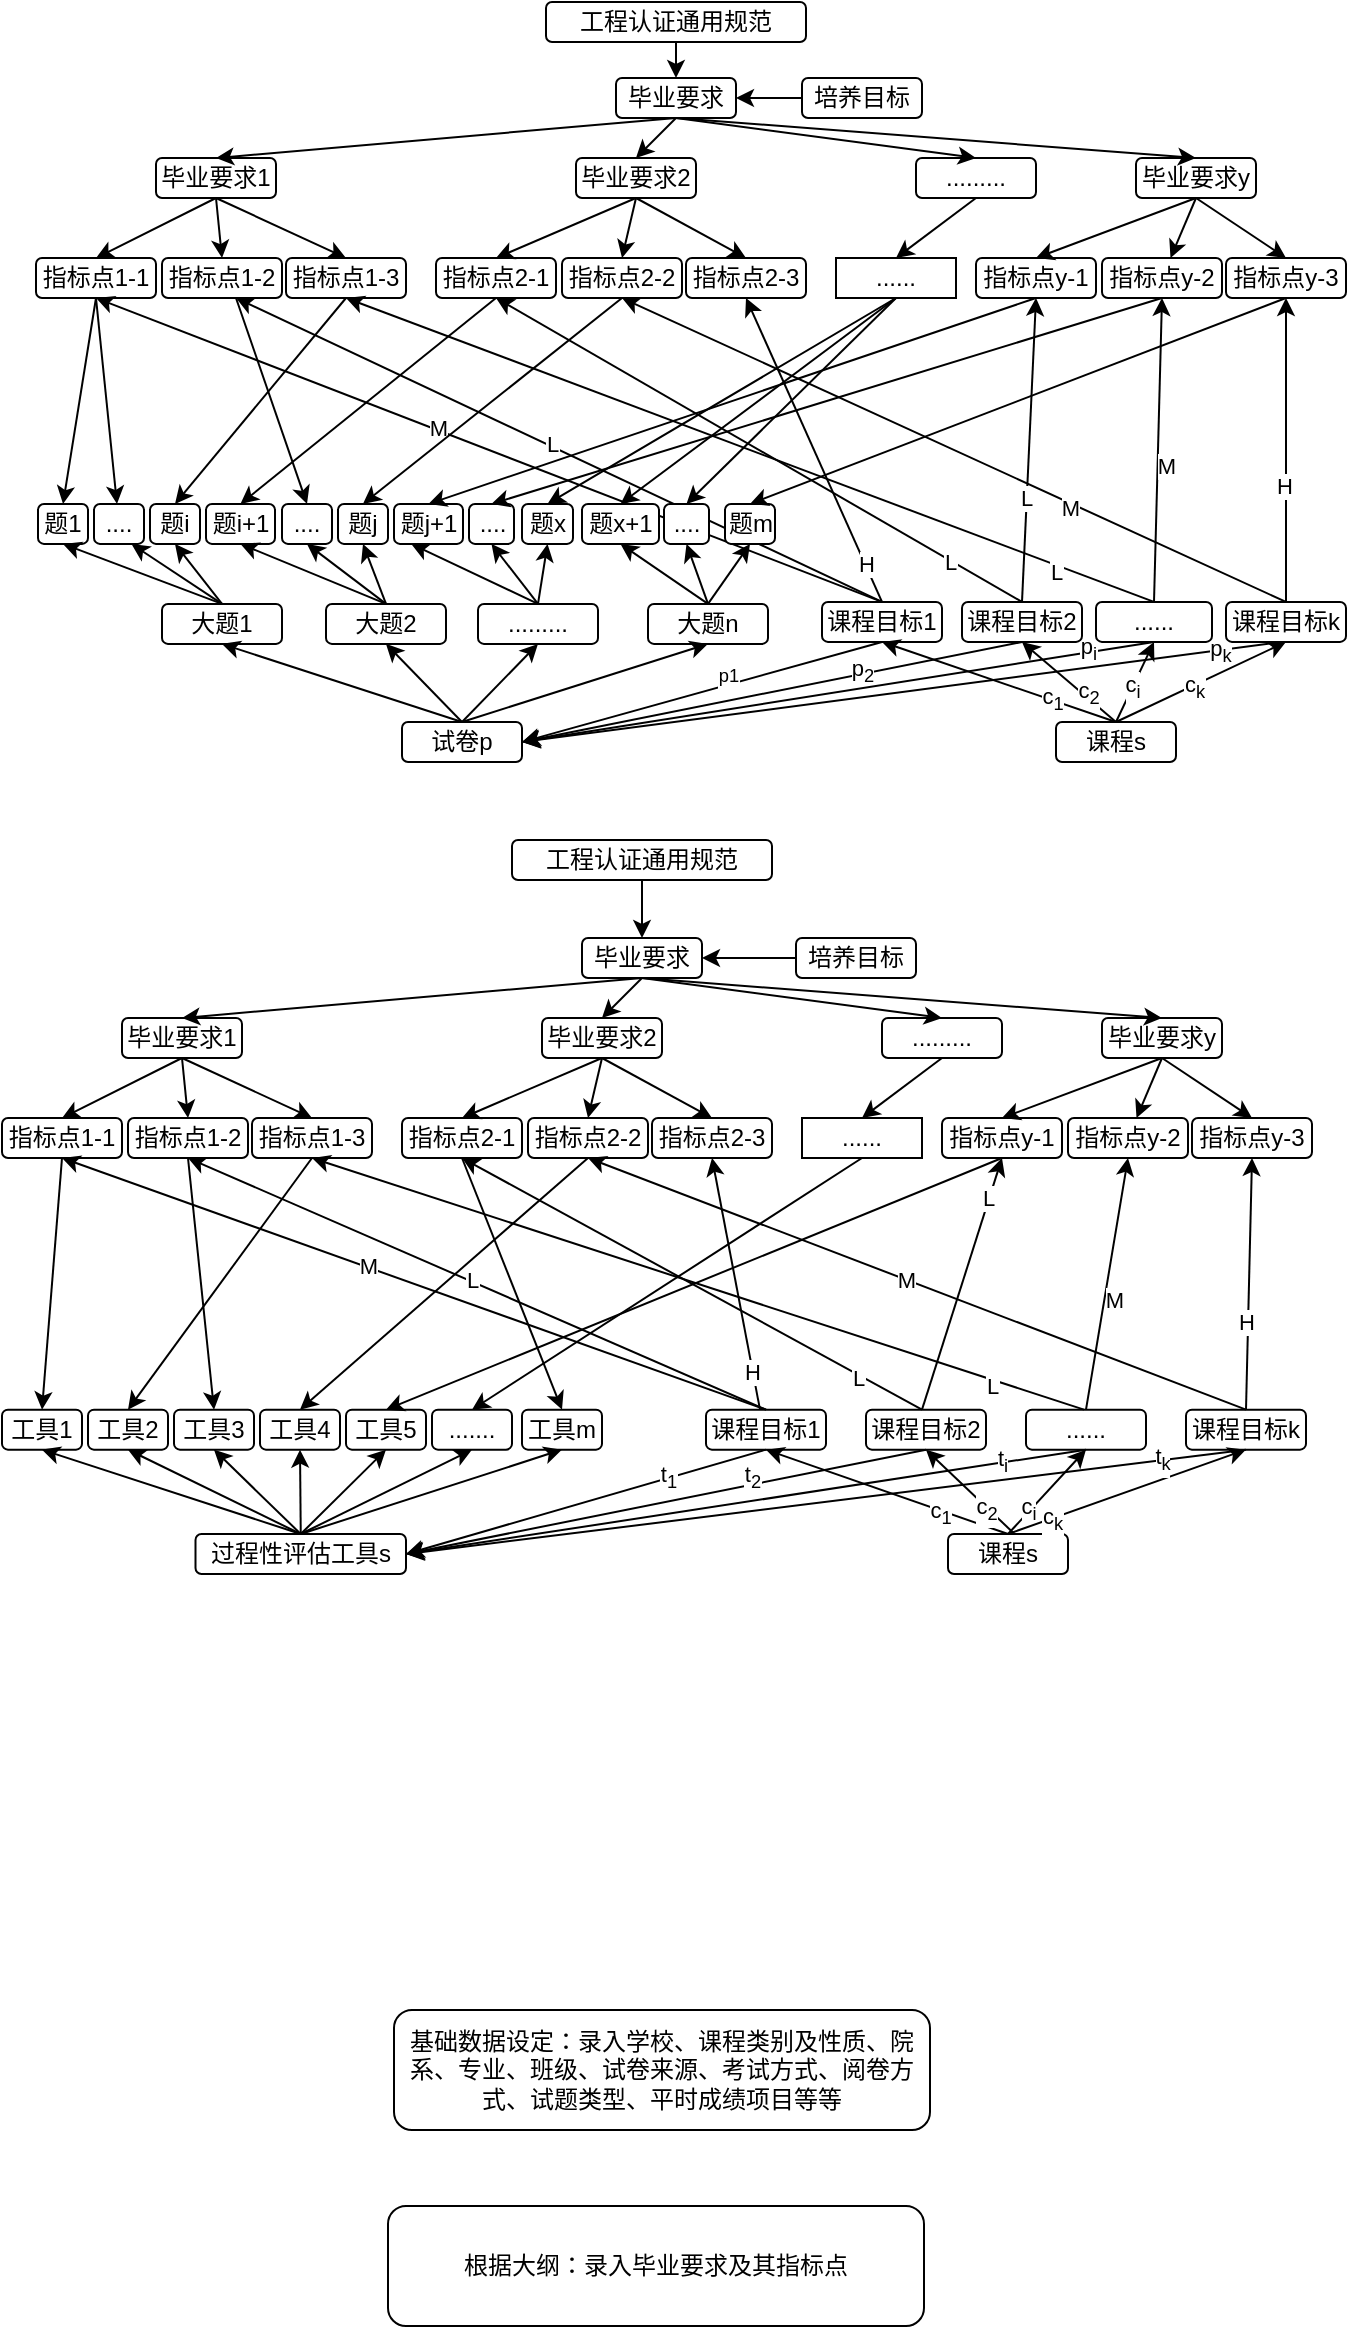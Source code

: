 <mxfile version="24.7.7">
  <diagram name="第 1 页" id="M0MhTHvx4IZhhb8VPKxF">
    <mxGraphModel dx="1434" dy="713" grid="0" gridSize="10" guides="1" tooltips="1" connect="1" arrows="1" fold="1" page="1" pageScale="1" pageWidth="827" pageHeight="1169" math="0" shadow="0">
      <root>
        <mxCell id="0" />
        <mxCell id="1" parent="0" />
        <mxCell id="d3TRPafl2YmMPk96gAk_-56" value="" style="endArrow=classic;html=1;rounded=0;entryX=0.617;entryY=1;entryDx=0;entryDy=0;entryPerimeter=0;exitX=0.5;exitY=0;exitDx=0;exitDy=0;" parent="1" source="l1RVXC4RBP18zVJXkCvL-2" target="4NmGDDG5UK57I1fCdw00-21" edge="1">
          <mxGeometry width="50" height="50" relative="1" as="geometry">
            <mxPoint x="310" y="610" as="sourcePoint" />
            <mxPoint x="360" y="560" as="targetPoint" />
          </mxGeometry>
        </mxCell>
        <mxCell id="d3TRPafl2YmMPk96gAk_-57" value="L" style="edgeLabel;html=1;align=center;verticalAlign=middle;resizable=0;points=[];" parent="d3TRPafl2YmMPk96gAk_-56" vertex="1" connectable="0">
          <mxGeometry x="0.024" y="-1" relative="1" as="geometry">
            <mxPoint as="offset" />
          </mxGeometry>
        </mxCell>
        <mxCell id="4NmGDDG5UK57I1fCdw00-1" value="&lt;div align=&quot;center&quot;&gt;培养目标&lt;/div&gt;" style="rounded=1;whiteSpace=wrap;html=1;align=center;" parent="1" vertex="1">
          <mxGeometry x="483" y="270" width="60" height="20" as="geometry" />
        </mxCell>
        <mxCell id="4NmGDDG5UK57I1fCdw00-13" value="毕业要求" style="rounded=1;whiteSpace=wrap;html=1;align=center;" parent="1" vertex="1">
          <mxGeometry x="390" y="270" width="60" height="20" as="geometry" />
        </mxCell>
        <mxCell id="4NmGDDG5UK57I1fCdw00-14" value="工程认证通用规范" style="rounded=1;whiteSpace=wrap;html=1;align=center;" parent="1" vertex="1">
          <mxGeometry x="355" y="232" width="130" height="20" as="geometry" />
        </mxCell>
        <mxCell id="4NmGDDG5UK57I1fCdw00-15" value="毕业要求1" style="rounded=1;whiteSpace=wrap;html=1;align=center;" parent="1" vertex="1">
          <mxGeometry x="160" y="310" width="60" height="20" as="geometry" />
        </mxCell>
        <mxCell id="4NmGDDG5UK57I1fCdw00-16" value="毕业要求2" style="rounded=1;whiteSpace=wrap;html=1;align=center;" parent="1" vertex="1">
          <mxGeometry x="370" y="310" width="60" height="20" as="geometry" />
        </mxCell>
        <mxCell id="4NmGDDG5UK57I1fCdw00-18" value="毕业要求y" style="rounded=1;whiteSpace=wrap;html=1;align=center;" parent="1" vertex="1">
          <mxGeometry x="650" y="310" width="60" height="20" as="geometry" />
        </mxCell>
        <mxCell id="4NmGDDG5UK57I1fCdw00-19" value="........." style="rounded=1;whiteSpace=wrap;html=1;align=center;" parent="1" vertex="1">
          <mxGeometry x="540" y="310" width="60" height="20" as="geometry" />
        </mxCell>
        <mxCell id="4NmGDDG5UK57I1fCdw00-20" value="指标点1-1" style="rounded=1;whiteSpace=wrap;html=1;align=center;" parent="1" vertex="1">
          <mxGeometry x="100" y="360" width="60" height="20" as="geometry" />
        </mxCell>
        <mxCell id="4NmGDDG5UK57I1fCdw00-21" value="指标点1-2" style="rounded=1;whiteSpace=wrap;html=1;align=center;" parent="1" vertex="1">
          <mxGeometry x="163" y="360" width="60" height="20" as="geometry" />
        </mxCell>
        <mxCell id="4NmGDDG5UK57I1fCdw00-22" value="指标点1-3" style="rounded=1;whiteSpace=wrap;html=1;align=center;" parent="1" vertex="1">
          <mxGeometry x="225" y="360" width="60" height="20" as="geometry" />
        </mxCell>
        <mxCell id="4NmGDDG5UK57I1fCdw00-24" value="指标点2-1" style="rounded=1;whiteSpace=wrap;html=1;align=center;" parent="1" vertex="1">
          <mxGeometry x="300" y="360" width="60" height="20" as="geometry" />
        </mxCell>
        <mxCell id="4NmGDDG5UK57I1fCdw00-25" value="指标点2-2" style="rounded=1;whiteSpace=wrap;html=1;align=center;" parent="1" vertex="1">
          <mxGeometry x="363" y="360" width="60" height="20" as="geometry" />
        </mxCell>
        <mxCell id="4NmGDDG5UK57I1fCdw00-26" value="指标点2-3" style="rounded=1;whiteSpace=wrap;html=1;align=center;" parent="1" vertex="1">
          <mxGeometry x="425" y="360" width="60" height="20" as="geometry" />
        </mxCell>
        <mxCell id="4NmGDDG5UK57I1fCdw00-27" value="指标点y-1" style="rounded=1;whiteSpace=wrap;html=1;align=center;" parent="1" vertex="1">
          <mxGeometry x="570" y="360" width="60" height="20" as="geometry" />
        </mxCell>
        <mxCell id="4NmGDDG5UK57I1fCdw00-28" value="指标点y-2" style="rounded=1;whiteSpace=wrap;html=1;align=center;" parent="1" vertex="1">
          <mxGeometry x="633" y="360" width="60" height="20" as="geometry" />
        </mxCell>
        <mxCell id="4NmGDDG5UK57I1fCdw00-29" value="指标点y-3" style="rounded=1;whiteSpace=wrap;html=1;align=center;" parent="1" vertex="1">
          <mxGeometry x="695" y="360" width="60" height="20" as="geometry" />
        </mxCell>
        <mxCell id="l1RVXC4RBP18zVJXkCvL-1" value="课程s" style="rounded=1;whiteSpace=wrap;html=1;align=center;" parent="1" vertex="1">
          <mxGeometry x="610" y="592.0" width="60" height="20" as="geometry" />
        </mxCell>
        <mxCell id="l1RVXC4RBP18zVJXkCvL-2" value="课程目标1" style="rounded=1;whiteSpace=wrap;html=1;align=center;" parent="1" vertex="1">
          <mxGeometry x="493" y="531.96" width="60" height="20" as="geometry" />
        </mxCell>
        <mxCell id="l1RVXC4RBP18zVJXkCvL-7" value="" style="endArrow=classic;html=1;rounded=0;exitX=0.5;exitY=0;exitDx=0;exitDy=0;entryX=0.5;entryY=1;entryDx=0;entryDy=0;" parent="1" source="l1RVXC4RBP18zVJXkCvL-2" target="4NmGDDG5UK57I1fCdw00-20" edge="1">
          <mxGeometry width="50" height="50" relative="1" as="geometry">
            <mxPoint x="390" y="490" as="sourcePoint" />
            <mxPoint x="440" y="440" as="targetPoint" />
          </mxGeometry>
        </mxCell>
        <mxCell id="l1RVXC4RBP18zVJXkCvL-9" value="M" style="edgeLabel;html=1;align=center;verticalAlign=middle;resizable=0;points=[];" parent="l1RVXC4RBP18zVJXkCvL-7" vertex="1" connectable="0">
          <mxGeometry x="0.135" y="-1" relative="1" as="geometry">
            <mxPoint as="offset" />
          </mxGeometry>
        </mxCell>
        <mxCell id="l1RVXC4RBP18zVJXkCvL-16" value="" style="endArrow=classic;html=1;rounded=0;exitX=0.5;exitY=0;exitDx=0;exitDy=0;entryX=0.5;entryY=1;entryDx=0;entryDy=0;" parent="1" source="l1RVXC4RBP18zVJXkCvL-3" target="4NmGDDG5UK57I1fCdw00-27" edge="1">
          <mxGeometry width="50" height="50" relative="1" as="geometry">
            <mxPoint x="600" y="500" as="sourcePoint" />
            <mxPoint x="650" y="450" as="targetPoint" />
          </mxGeometry>
        </mxCell>
        <mxCell id="l1RVXC4RBP18zVJXkCvL-17" value="L" style="edgeLabel;html=1;align=center;verticalAlign=middle;resizable=0;points=[];" parent="l1RVXC4RBP18zVJXkCvL-16" vertex="1" connectable="0">
          <mxGeometry x="0.015" relative="1" as="geometry">
            <mxPoint x="-2" y="25" as="offset" />
          </mxGeometry>
        </mxCell>
        <mxCell id="l1RVXC4RBP18zVJXkCvL-18" value="" style="endArrow=classic;html=1;rounded=0;exitX=0.5;exitY=0;exitDx=0;exitDy=0;entryX=0.5;entryY=1;entryDx=0;entryDy=0;" parent="1" source="l1RVXC4RBP18zVJXkCvL-4" target="4NmGDDG5UK57I1fCdw00-22" edge="1">
          <mxGeometry width="50" height="50" relative="1" as="geometry">
            <mxPoint x="710" y="530" as="sourcePoint" />
            <mxPoint x="760" y="480" as="targetPoint" />
          </mxGeometry>
        </mxCell>
        <mxCell id="d3TRPafl2YmMPk96gAk_-47" value="L" style="edgeLabel;html=1;align=center;verticalAlign=middle;resizable=0;points=[];" parent="l1RVXC4RBP18zVJXkCvL-18" vertex="1" connectable="0">
          <mxGeometry x="-0.763" y="3" relative="1" as="geometry">
            <mxPoint as="offset" />
          </mxGeometry>
        </mxCell>
        <mxCell id="l1RVXC4RBP18zVJXkCvL-19" value="" style="endArrow=classic;html=1;rounded=0;exitX=0.5;exitY=0;exitDx=0;exitDy=0;entryX=0.5;entryY=1;entryDx=0;entryDy=0;" parent="1" source="l1RVXC4RBP18zVJXkCvL-4" target="4NmGDDG5UK57I1fCdw00-28" edge="1">
          <mxGeometry width="50" height="50" relative="1" as="geometry">
            <mxPoint x="690" y="560" as="sourcePoint" />
            <mxPoint x="740" y="510" as="targetPoint" />
          </mxGeometry>
        </mxCell>
        <mxCell id="d3TRPafl2YmMPk96gAk_-48" value="M" style="edgeLabel;html=1;align=center;verticalAlign=middle;resizable=0;points=[];" parent="l1RVXC4RBP18zVJXkCvL-19" vertex="1" connectable="0">
          <mxGeometry x="-0.104" y="-4" relative="1" as="geometry">
            <mxPoint as="offset" />
          </mxGeometry>
        </mxCell>
        <mxCell id="l1RVXC4RBP18zVJXkCvL-20" value="" style="endArrow=classic;html=1;rounded=0;entryX=0.5;entryY=1;entryDx=0;entryDy=0;exitX=0.5;exitY=0;exitDx=0;exitDy=0;" parent="1" source="l1RVXC4RBP18zVJXkCvL-5" target="4NmGDDG5UK57I1fCdw00-29" edge="1">
          <mxGeometry width="50" height="50" relative="1" as="geometry">
            <mxPoint x="770" y="580" as="sourcePoint" />
            <mxPoint x="820" y="530" as="targetPoint" />
          </mxGeometry>
        </mxCell>
        <mxCell id="d3TRPafl2YmMPk96gAk_-49" value="H" style="edgeLabel;html=1;align=center;verticalAlign=middle;resizable=0;points=[];" parent="l1RVXC4RBP18zVJXkCvL-20" vertex="1" connectable="0">
          <mxGeometry x="-0.235" y="1" relative="1" as="geometry">
            <mxPoint as="offset" />
          </mxGeometry>
        </mxCell>
        <mxCell id="l1RVXC4RBP18zVJXkCvL-21" value="" style="endArrow=classic;html=1;rounded=0;exitX=0.5;exitY=0;exitDx=0;exitDy=0;entryX=0.5;entryY=1;entryDx=0;entryDy=0;" parent="1" source="l1RVXC4RBP18zVJXkCvL-5" target="4NmGDDG5UK57I1fCdw00-25" edge="1">
          <mxGeometry width="50" height="50" relative="1" as="geometry">
            <mxPoint x="770" y="500" as="sourcePoint" />
            <mxPoint x="820" y="450" as="targetPoint" />
          </mxGeometry>
        </mxCell>
        <mxCell id="d3TRPafl2YmMPk96gAk_-58" value="M" style="edgeLabel;html=1;align=center;verticalAlign=middle;resizable=0;points=[];" parent="l1RVXC4RBP18zVJXkCvL-21" vertex="1" connectable="0">
          <mxGeometry x="-0.353" y="2" relative="1" as="geometry">
            <mxPoint as="offset" />
          </mxGeometry>
        </mxCell>
        <mxCell id="l1RVXC4RBP18zVJXkCvL-22" value="......" style="rounded=1;whiteSpace=wrap;html=1;align=center;arcSize=0;" parent="1" vertex="1">
          <mxGeometry x="500" y="360" width="60" height="20" as="geometry" />
        </mxCell>
        <mxCell id="l1RVXC4RBP18zVJXkCvL-23" value="" style="endArrow=classic;html=1;rounded=0;exitX=0.5;exitY=1;exitDx=0;exitDy=0;entryX=0.5;entryY=0;entryDx=0;entryDy=0;" parent="1" source="4NmGDDG5UK57I1fCdw00-15" target="4NmGDDG5UK57I1fCdw00-20" edge="1">
          <mxGeometry width="50" height="50" relative="1" as="geometry">
            <mxPoint x="390" y="460" as="sourcePoint" />
            <mxPoint x="440" y="410" as="targetPoint" />
          </mxGeometry>
        </mxCell>
        <mxCell id="l1RVXC4RBP18zVJXkCvL-24" value="" style="endArrow=classic;html=1;rounded=0;exitX=0.5;exitY=1;exitDx=0;exitDy=0;entryX=0.5;entryY=0;entryDx=0;entryDy=0;" parent="1" source="4NmGDDG5UK57I1fCdw00-15" target="4NmGDDG5UK57I1fCdw00-21" edge="1">
          <mxGeometry width="50" height="50" relative="1" as="geometry">
            <mxPoint x="390" y="460" as="sourcePoint" />
            <mxPoint x="440" y="410" as="targetPoint" />
          </mxGeometry>
        </mxCell>
        <mxCell id="l1RVXC4RBP18zVJXkCvL-25" value="" style="endArrow=classic;html=1;rounded=0;exitX=0.5;exitY=1;exitDx=0;exitDy=0;entryX=0.5;entryY=0;entryDx=0;entryDy=0;" parent="1" source="4NmGDDG5UK57I1fCdw00-15" target="4NmGDDG5UK57I1fCdw00-22" edge="1">
          <mxGeometry width="50" height="50" relative="1" as="geometry">
            <mxPoint x="410" y="470" as="sourcePoint" />
            <mxPoint x="460" y="420" as="targetPoint" />
          </mxGeometry>
        </mxCell>
        <mxCell id="l1RVXC4RBP18zVJXkCvL-26" value="" style="endArrow=classic;html=1;rounded=0;exitX=0.5;exitY=1;exitDx=0;exitDy=0;entryX=0.5;entryY=0;entryDx=0;entryDy=0;" parent="1" source="4NmGDDG5UK57I1fCdw00-16" target="4NmGDDG5UK57I1fCdw00-24" edge="1">
          <mxGeometry width="50" height="50" relative="1" as="geometry">
            <mxPoint x="390" y="460" as="sourcePoint" />
            <mxPoint x="440" y="410" as="targetPoint" />
          </mxGeometry>
        </mxCell>
        <mxCell id="l1RVXC4RBP18zVJXkCvL-27" value="" style="endArrow=classic;html=1;rounded=0;exitX=0.5;exitY=1;exitDx=0;exitDy=0;entryX=0.5;entryY=0;entryDx=0;entryDy=0;" parent="1" source="4NmGDDG5UK57I1fCdw00-16" target="4NmGDDG5UK57I1fCdw00-25" edge="1">
          <mxGeometry width="50" height="50" relative="1" as="geometry">
            <mxPoint x="390" y="460" as="sourcePoint" />
            <mxPoint x="440" y="410" as="targetPoint" />
          </mxGeometry>
        </mxCell>
        <mxCell id="l1RVXC4RBP18zVJXkCvL-28" value="" style="endArrow=classic;html=1;rounded=0;exitX=0.5;exitY=1;exitDx=0;exitDy=0;entryX=0.5;entryY=0;entryDx=0;entryDy=0;" parent="1" source="4NmGDDG5UK57I1fCdw00-16" target="4NmGDDG5UK57I1fCdw00-26" edge="1">
          <mxGeometry width="50" height="50" relative="1" as="geometry">
            <mxPoint x="390" y="460" as="sourcePoint" />
            <mxPoint x="440" y="410" as="targetPoint" />
          </mxGeometry>
        </mxCell>
        <mxCell id="l1RVXC4RBP18zVJXkCvL-29" value="" style="endArrow=classic;html=1;rounded=0;exitX=0.5;exitY=1;exitDx=0;exitDy=0;entryX=0.5;entryY=0;entryDx=0;entryDy=0;" parent="1" source="4NmGDDG5UK57I1fCdw00-19" target="l1RVXC4RBP18zVJXkCvL-22" edge="1">
          <mxGeometry width="50" height="50" relative="1" as="geometry">
            <mxPoint x="390" y="460" as="sourcePoint" />
            <mxPoint x="440" y="410" as="targetPoint" />
          </mxGeometry>
        </mxCell>
        <mxCell id="l1RVXC4RBP18zVJXkCvL-30" value="" style="endArrow=classic;html=1;rounded=0;exitX=0.5;exitY=1;exitDx=0;exitDy=0;entryX=0.5;entryY=0;entryDx=0;entryDy=0;" parent="1" source="4NmGDDG5UK57I1fCdw00-18" target="4NmGDDG5UK57I1fCdw00-27" edge="1">
          <mxGeometry width="50" height="50" relative="1" as="geometry">
            <mxPoint x="390" y="460" as="sourcePoint" />
            <mxPoint x="440" y="410" as="targetPoint" />
          </mxGeometry>
        </mxCell>
        <mxCell id="l1RVXC4RBP18zVJXkCvL-31" value="" style="endArrow=classic;html=1;rounded=0;exitX=0.5;exitY=1;exitDx=0;exitDy=0;" parent="1" source="4NmGDDG5UK57I1fCdw00-18" target="4NmGDDG5UK57I1fCdw00-28" edge="1">
          <mxGeometry width="50" height="50" relative="1" as="geometry">
            <mxPoint x="540" y="450" as="sourcePoint" />
            <mxPoint x="590" y="400" as="targetPoint" />
          </mxGeometry>
        </mxCell>
        <mxCell id="l1RVXC4RBP18zVJXkCvL-32" value="" style="endArrow=classic;html=1;rounded=0;exitX=0.5;exitY=1;exitDx=0;exitDy=0;entryX=0.5;entryY=0;entryDx=0;entryDy=0;" parent="1" source="4NmGDDG5UK57I1fCdw00-18" target="4NmGDDG5UK57I1fCdw00-29" edge="1">
          <mxGeometry width="50" height="50" relative="1" as="geometry">
            <mxPoint x="390" y="460" as="sourcePoint" />
            <mxPoint x="440" y="410" as="targetPoint" />
          </mxGeometry>
        </mxCell>
        <mxCell id="l1RVXC4RBP18zVJXkCvL-35" value="" style="endArrow=classic;html=1;rounded=0;exitX=0.5;exitY=1;exitDx=0;exitDy=0;entryX=0.5;entryY=0;entryDx=0;entryDy=0;" parent="1" source="4NmGDDG5UK57I1fCdw00-14" target="4NmGDDG5UK57I1fCdw00-13" edge="1">
          <mxGeometry width="50" height="50" relative="1" as="geometry">
            <mxPoint x="390" y="460" as="sourcePoint" />
            <mxPoint x="440" y="410" as="targetPoint" />
          </mxGeometry>
        </mxCell>
        <mxCell id="l1RVXC4RBP18zVJXkCvL-36" value="" style="endArrow=classic;html=1;rounded=0;entryX=1;entryY=0.5;entryDx=0;entryDy=0;exitX=0;exitY=0.5;exitDx=0;exitDy=0;" parent="1" source="4NmGDDG5UK57I1fCdw00-1" target="4NmGDDG5UK57I1fCdw00-13" edge="1">
          <mxGeometry width="50" height="50" relative="1" as="geometry">
            <mxPoint x="499" y="284" as="sourcePoint" />
            <mxPoint x="440" y="410" as="targetPoint" />
          </mxGeometry>
        </mxCell>
        <mxCell id="l1RVXC4RBP18zVJXkCvL-37" value="" style="endArrow=classic;html=1;rounded=0;exitX=0.5;exitY=1;exitDx=0;exitDy=0;entryX=0.5;entryY=0;entryDx=0;entryDy=0;" parent="1" source="4NmGDDG5UK57I1fCdw00-13" target="4NmGDDG5UK57I1fCdw00-15" edge="1">
          <mxGeometry width="50" height="50" relative="1" as="geometry">
            <mxPoint x="390" y="460" as="sourcePoint" />
            <mxPoint x="440" y="410" as="targetPoint" />
          </mxGeometry>
        </mxCell>
        <mxCell id="l1RVXC4RBP18zVJXkCvL-38" value="" style="endArrow=classic;html=1;rounded=0;exitX=0.5;exitY=1;exitDx=0;exitDy=0;entryX=0.5;entryY=0;entryDx=0;entryDy=0;" parent="1" source="4NmGDDG5UK57I1fCdw00-13" target="4NmGDDG5UK57I1fCdw00-16" edge="1">
          <mxGeometry width="50" height="50" relative="1" as="geometry">
            <mxPoint x="390" y="460" as="sourcePoint" />
            <mxPoint x="440" y="410" as="targetPoint" />
          </mxGeometry>
        </mxCell>
        <mxCell id="l1RVXC4RBP18zVJXkCvL-39" value="" style="endArrow=classic;html=1;rounded=0;exitX=0.5;exitY=1;exitDx=0;exitDy=0;entryX=0.5;entryY=0;entryDx=0;entryDy=0;" parent="1" source="4NmGDDG5UK57I1fCdw00-13" target="4NmGDDG5UK57I1fCdw00-19" edge="1">
          <mxGeometry width="50" height="50" relative="1" as="geometry">
            <mxPoint x="390" y="460" as="sourcePoint" />
            <mxPoint x="440" y="410" as="targetPoint" />
          </mxGeometry>
        </mxCell>
        <mxCell id="l1RVXC4RBP18zVJXkCvL-40" value="" style="endArrow=classic;html=1;rounded=0;exitX=0.5;exitY=1;exitDx=0;exitDy=0;entryX=0.5;entryY=0;entryDx=0;entryDy=0;" parent="1" source="4NmGDDG5UK57I1fCdw00-13" target="4NmGDDG5UK57I1fCdw00-18" edge="1">
          <mxGeometry width="50" height="50" relative="1" as="geometry">
            <mxPoint x="390" y="460" as="sourcePoint" />
            <mxPoint x="440" y="410" as="targetPoint" />
          </mxGeometry>
        </mxCell>
        <mxCell id="l1RVXC4RBP18zVJXkCvL-42" value="" style="endArrow=classic;html=1;rounded=0;exitX=0.5;exitY=0;exitDx=0;exitDy=0;entryX=0.5;entryY=1;entryDx=0;entryDy=0;" parent="1" source="l1RVXC4RBP18zVJXkCvL-1" target="l1RVXC4RBP18zVJXkCvL-3" edge="1">
          <mxGeometry width="50" height="50" relative="1" as="geometry">
            <mxPoint x="389" y="411.96" as="sourcePoint" />
            <mxPoint x="439" y="361.96" as="targetPoint" />
          </mxGeometry>
        </mxCell>
        <mxCell id="uMHtfoa45k0sctYAnI3z-36" value="c&lt;sub&gt;2&lt;/sub&gt;" style="edgeLabel;html=1;align=center;verticalAlign=middle;resizable=0;points=[];" parent="l1RVXC4RBP18zVJXkCvL-42" vertex="1" connectable="0">
          <mxGeometry x="-0.39" relative="1" as="geometry">
            <mxPoint y="-2" as="offset" />
          </mxGeometry>
        </mxCell>
        <mxCell id="l1RVXC4RBP18zVJXkCvL-43" value="" style="endArrow=classic;html=1;rounded=0;exitX=0.5;exitY=0;exitDx=0;exitDy=0;entryX=0.5;entryY=1;entryDx=0;entryDy=0;" parent="1" source="l1RVXC4RBP18zVJXkCvL-1" target="l1RVXC4RBP18zVJXkCvL-4" edge="1">
          <mxGeometry width="50" height="50" relative="1" as="geometry">
            <mxPoint x="389" y="411.96" as="sourcePoint" />
            <mxPoint x="439" y="361.96" as="targetPoint" />
          </mxGeometry>
        </mxCell>
        <mxCell id="uMHtfoa45k0sctYAnI3z-37" value="c&lt;sub&gt;i&lt;/sub&gt;" style="edgeLabel;html=1;align=center;verticalAlign=middle;resizable=0;points=[];" parent="l1RVXC4RBP18zVJXkCvL-43" vertex="1" connectable="0">
          <mxGeometry x="-0.132" relative="1" as="geometry">
            <mxPoint as="offset" />
          </mxGeometry>
        </mxCell>
        <mxCell id="l1RVXC4RBP18zVJXkCvL-45" value="试卷p" style="rounded=1;whiteSpace=wrap;html=1;align=center;" parent="1" vertex="1">
          <mxGeometry x="283" y="592.0" width="60" height="20" as="geometry" />
        </mxCell>
        <mxCell id="l1RVXC4RBP18zVJXkCvL-47" value="大题1" style="rounded=1;whiteSpace=wrap;html=1;align=center;" parent="1" vertex="1">
          <mxGeometry x="163" y="532.96" width="60" height="20" as="geometry" />
        </mxCell>
        <mxCell id="l1RVXC4RBP18zVJXkCvL-48" value="大题2" style="rounded=1;whiteSpace=wrap;html=1;align=center;" parent="1" vertex="1">
          <mxGeometry x="245" y="532.96" width="60" height="20" as="geometry" />
        </mxCell>
        <mxCell id="l1RVXC4RBP18zVJXkCvL-49" value="........." style="rounded=1;whiteSpace=wrap;html=1;align=center;" parent="1" vertex="1">
          <mxGeometry x="321" y="532.96" width="60" height="20" as="geometry" />
        </mxCell>
        <mxCell id="l1RVXC4RBP18zVJXkCvL-50" value="大题n" style="rounded=1;whiteSpace=wrap;html=1;align=center;" parent="1" vertex="1">
          <mxGeometry x="406" y="532.96" width="60" height="20" as="geometry" />
        </mxCell>
        <mxCell id="l1RVXC4RBP18zVJXkCvL-51" value="题1" style="rounded=1;whiteSpace=wrap;html=1;align=center;" parent="1" vertex="1">
          <mxGeometry x="101" y="482.96" width="25" height="20" as="geometry" />
        </mxCell>
        <mxCell id="d3TRPafl2YmMPk96gAk_-1" value="...." style="rounded=1;whiteSpace=wrap;html=1;align=center;" parent="1" vertex="1">
          <mxGeometry x="129" y="482.96" width="25" height="20" as="geometry" />
        </mxCell>
        <mxCell id="d3TRPafl2YmMPk96gAk_-2" value="题i" style="rounded=1;whiteSpace=wrap;html=1;align=center;" parent="1" vertex="1">
          <mxGeometry x="157" y="482.96" width="25" height="20" as="geometry" />
        </mxCell>
        <mxCell id="d3TRPafl2YmMPk96gAk_-3" value="题i+1" style="rounded=1;whiteSpace=wrap;html=1;align=center;" parent="1" vertex="1">
          <mxGeometry x="185" y="482.96" width="34.5" height="20" as="geometry" />
        </mxCell>
        <mxCell id="d3TRPafl2YmMPk96gAk_-4" value="...." style="rounded=1;whiteSpace=wrap;html=1;align=center;" parent="1" vertex="1">
          <mxGeometry x="223" y="482.96" width="25" height="20" as="geometry" />
        </mxCell>
        <mxCell id="d3TRPafl2YmMPk96gAk_-5" value="题j" style="rounded=1;whiteSpace=wrap;html=1;align=center;" parent="1" vertex="1">
          <mxGeometry x="251" y="482.96" width="25" height="20" as="geometry" />
        </mxCell>
        <mxCell id="d3TRPafl2YmMPk96gAk_-6" value="题j+1" style="rounded=1;whiteSpace=wrap;html=1;align=center;" parent="1" vertex="1">
          <mxGeometry x="279" y="482.96" width="34.5" height="20" as="geometry" />
        </mxCell>
        <mxCell id="d3TRPafl2YmMPk96gAk_-7" value="...." style="rounded=1;whiteSpace=wrap;html=1;align=center;" parent="1" vertex="1">
          <mxGeometry x="316.5" y="482.96" width="22.5" height="20" as="geometry" />
        </mxCell>
        <mxCell id="d3TRPafl2YmMPk96gAk_-9" value="题m" style="rounded=1;whiteSpace=wrap;html=1;align=center;" parent="1" vertex="1">
          <mxGeometry x="444.5" y="482.96" width="25" height="20" as="geometry" />
        </mxCell>
        <mxCell id="d3TRPafl2YmMPk96gAk_-10" value="题x+1" style="rounded=1;whiteSpace=wrap;html=1;align=center;" parent="1" vertex="1">
          <mxGeometry x="373" y="482.96" width="38.5" height="20" as="geometry" />
        </mxCell>
        <mxCell id="d3TRPafl2YmMPk96gAk_-17" value="" style="endArrow=classic;html=1;rounded=0;exitX=0.5;exitY=1;exitDx=0;exitDy=0;entryX=0.5;entryY=0;entryDx=0;entryDy=0;" parent="1" source="4NmGDDG5UK57I1fCdw00-20" target="l1RVXC4RBP18zVJXkCvL-51" edge="1">
          <mxGeometry width="50" height="50" relative="1" as="geometry">
            <mxPoint x="310" y="520" as="sourcePoint" />
            <mxPoint x="360" y="470" as="targetPoint" />
          </mxGeometry>
        </mxCell>
        <mxCell id="d3TRPafl2YmMPk96gAk_-18" value="" style="endArrow=classic;html=1;rounded=0;" parent="1" target="d3TRPafl2YmMPk96gAk_-1" edge="1">
          <mxGeometry width="50" height="50" relative="1" as="geometry">
            <mxPoint x="130" y="380" as="sourcePoint" />
            <mxPoint x="360" y="470" as="targetPoint" />
          </mxGeometry>
        </mxCell>
        <mxCell id="d3TRPafl2YmMPk96gAk_-19" value="" style="endArrow=classic;html=1;rounded=0;exitX=0.5;exitY=1;exitDx=0;exitDy=0;entryX=0.5;entryY=0;entryDx=0;entryDy=0;" parent="1" source="4NmGDDG5UK57I1fCdw00-22" target="d3TRPafl2YmMPk96gAk_-2" edge="1">
          <mxGeometry width="50" height="50" relative="1" as="geometry">
            <mxPoint x="310" y="520" as="sourcePoint" />
            <mxPoint x="360" y="470" as="targetPoint" />
          </mxGeometry>
        </mxCell>
        <mxCell id="d3TRPafl2YmMPk96gAk_-20" value="" style="endArrow=classic;html=1;rounded=0;exitX=0.5;exitY=1;exitDx=0;exitDy=0;entryX=0.5;entryY=0;entryDx=0;entryDy=0;" parent="1" source="4NmGDDG5UK57I1fCdw00-24" target="d3TRPafl2YmMPk96gAk_-3" edge="1">
          <mxGeometry width="50" height="50" relative="1" as="geometry">
            <mxPoint x="310" y="520" as="sourcePoint" />
            <mxPoint x="360" y="470" as="targetPoint" />
          </mxGeometry>
        </mxCell>
        <mxCell id="d3TRPafl2YmMPk96gAk_-23" value="" style="endArrow=classic;html=1;rounded=0;entryX=0.5;entryY=0;entryDx=0;entryDy=0;" parent="1" target="d3TRPafl2YmMPk96gAk_-4" edge="1">
          <mxGeometry width="50" height="50" relative="1" as="geometry">
            <mxPoint x="200" y="380" as="sourcePoint" />
            <mxPoint x="360" y="470" as="targetPoint" />
          </mxGeometry>
        </mxCell>
        <mxCell id="d3TRPafl2YmMPk96gAk_-24" value="" style="endArrow=classic;html=1;rounded=0;exitX=0.5;exitY=1;exitDx=0;exitDy=0;entryX=0.5;entryY=0;entryDx=0;entryDy=0;" parent="1" source="4NmGDDG5UK57I1fCdw00-25" target="d3TRPafl2YmMPk96gAk_-5" edge="1">
          <mxGeometry width="50" height="50" relative="1" as="geometry">
            <mxPoint x="310" y="520" as="sourcePoint" />
            <mxPoint x="360" y="470" as="targetPoint" />
          </mxGeometry>
        </mxCell>
        <mxCell id="d3TRPafl2YmMPk96gAk_-25" value="" style="endArrow=classic;html=1;rounded=0;exitX=0.5;exitY=1;exitDx=0;exitDy=0;entryX=0.5;entryY=0;entryDx=0;entryDy=0;" parent="1" source="4NmGDDG5UK57I1fCdw00-27" target="d3TRPafl2YmMPk96gAk_-6" edge="1">
          <mxGeometry width="50" height="50" relative="1" as="geometry">
            <mxPoint x="310" y="520" as="sourcePoint" />
            <mxPoint x="360" y="470" as="targetPoint" />
          </mxGeometry>
        </mxCell>
        <mxCell id="d3TRPafl2YmMPk96gAk_-26" value="" style="endArrow=classic;html=1;rounded=0;entryX=0.5;entryY=0;entryDx=0;entryDy=0;exitX=0.5;exitY=1;exitDx=0;exitDy=0;" parent="1" source="4NmGDDG5UK57I1fCdw00-28" target="d3TRPafl2YmMPk96gAk_-7" edge="1">
          <mxGeometry width="50" height="50" relative="1" as="geometry">
            <mxPoint x="310" y="520" as="sourcePoint" />
            <mxPoint x="360" y="470" as="targetPoint" />
          </mxGeometry>
        </mxCell>
        <mxCell id="d3TRPafl2YmMPk96gAk_-27" value="" style="endArrow=classic;html=1;rounded=0;entryX=0.5;entryY=0;entryDx=0;entryDy=0;exitX=0.5;exitY=1;exitDx=0;exitDy=0;" parent="1" source="4NmGDDG5UK57I1fCdw00-29" target="d3TRPafl2YmMPk96gAk_-9" edge="1">
          <mxGeometry width="50" height="50" relative="1" as="geometry">
            <mxPoint x="310" y="520" as="sourcePoint" />
            <mxPoint x="360" y="470" as="targetPoint" />
          </mxGeometry>
        </mxCell>
        <mxCell id="d3TRPafl2YmMPk96gAk_-28" value="" style="endArrow=classic;html=1;rounded=0;exitX=0.5;exitY=1;exitDx=0;exitDy=0;entryX=0.5;entryY=0;entryDx=0;entryDy=0;" parent="1" source="l1RVXC4RBP18zVJXkCvL-22" target="d3TRPafl2YmMPk96gAk_-10" edge="1">
          <mxGeometry width="50" height="50" relative="1" as="geometry">
            <mxPoint x="310" y="520" as="sourcePoint" />
            <mxPoint x="360" y="470" as="targetPoint" />
          </mxGeometry>
        </mxCell>
        <mxCell id="d3TRPafl2YmMPk96gAk_-29" value="" style="endArrow=classic;html=1;rounded=0;exitX=0.5;exitY=0;exitDx=0;exitDy=0;entryX=0.5;entryY=1;entryDx=0;entryDy=0;" parent="1" source="l1RVXC4RBP18zVJXkCvL-45" target="l1RVXC4RBP18zVJXkCvL-47" edge="1">
          <mxGeometry width="50" height="50" relative="1" as="geometry">
            <mxPoint x="293" y="392.96" as="sourcePoint" />
            <mxPoint x="343" y="342.96" as="targetPoint" />
          </mxGeometry>
        </mxCell>
        <mxCell id="d3TRPafl2YmMPk96gAk_-30" value="" style="endArrow=classic;html=1;rounded=0;entryX=0.5;entryY=1;entryDx=0;entryDy=0;exitX=0.5;exitY=0;exitDx=0;exitDy=0;" parent="1" source="l1RVXC4RBP18zVJXkCvL-45" target="l1RVXC4RBP18zVJXkCvL-48" edge="1">
          <mxGeometry width="50" height="50" relative="1" as="geometry">
            <mxPoint x="253" y="582.96" as="sourcePoint" />
            <mxPoint x="343" y="342.96" as="targetPoint" />
          </mxGeometry>
        </mxCell>
        <mxCell id="d3TRPafl2YmMPk96gAk_-31" value="" style="endArrow=classic;html=1;rounded=0;exitX=0.5;exitY=0;exitDx=0;exitDy=0;entryX=0.5;entryY=1;entryDx=0;entryDy=0;" parent="1" source="l1RVXC4RBP18zVJXkCvL-45" target="l1RVXC4RBP18zVJXkCvL-49" edge="1">
          <mxGeometry width="50" height="50" relative="1" as="geometry">
            <mxPoint x="293" y="392.96" as="sourcePoint" />
            <mxPoint x="343" y="342.96" as="targetPoint" />
          </mxGeometry>
        </mxCell>
        <mxCell id="d3TRPafl2YmMPk96gAk_-32" value="" style="endArrow=classic;html=1;rounded=0;exitX=0.5;exitY=0;exitDx=0;exitDy=0;entryX=0.5;entryY=1;entryDx=0;entryDy=0;" parent="1" source="l1RVXC4RBP18zVJXkCvL-45" target="l1RVXC4RBP18zVJXkCvL-50" edge="1">
          <mxGeometry width="50" height="50" relative="1" as="geometry">
            <mxPoint x="293" y="392.96" as="sourcePoint" />
            <mxPoint x="343" y="342.96" as="targetPoint" />
          </mxGeometry>
        </mxCell>
        <mxCell id="d3TRPafl2YmMPk96gAk_-34" value="" style="endArrow=classic;html=1;rounded=0;exitX=0.5;exitY=0;exitDx=0;exitDy=0;entryX=0.5;entryY=1;entryDx=0;entryDy=0;" parent="1" source="l1RVXC4RBP18zVJXkCvL-47" target="l1RVXC4RBP18zVJXkCvL-51" edge="1">
          <mxGeometry width="50" height="50" relative="1" as="geometry">
            <mxPoint x="293" y="392.96" as="sourcePoint" />
            <mxPoint x="343" y="342.96" as="targetPoint" />
          </mxGeometry>
        </mxCell>
        <mxCell id="d3TRPafl2YmMPk96gAk_-35" value="" style="endArrow=classic;html=1;rounded=0;exitX=0.5;exitY=0;exitDx=0;exitDy=0;entryX=0.75;entryY=1;entryDx=0;entryDy=0;" parent="1" source="l1RVXC4RBP18zVJXkCvL-47" target="d3TRPafl2YmMPk96gAk_-1" edge="1">
          <mxGeometry width="50" height="50" relative="1" as="geometry">
            <mxPoint x="293" y="392.96" as="sourcePoint" />
            <mxPoint x="343" y="342.96" as="targetPoint" />
          </mxGeometry>
        </mxCell>
        <mxCell id="d3TRPafl2YmMPk96gAk_-36" value="" style="endArrow=classic;html=1;rounded=0;exitX=0.5;exitY=0;exitDx=0;exitDy=0;entryX=0.5;entryY=1;entryDx=0;entryDy=0;" parent="1" source="l1RVXC4RBP18zVJXkCvL-47" target="d3TRPafl2YmMPk96gAk_-2" edge="1">
          <mxGeometry width="50" height="50" relative="1" as="geometry">
            <mxPoint x="293" y="392.96" as="sourcePoint" />
            <mxPoint x="343" y="342.96" as="targetPoint" />
          </mxGeometry>
        </mxCell>
        <mxCell id="d3TRPafl2YmMPk96gAk_-37" value="" style="endArrow=classic;html=1;rounded=0;entryX=0.5;entryY=1;entryDx=0;entryDy=0;exitX=0.5;exitY=0;exitDx=0;exitDy=0;" parent="1" source="l1RVXC4RBP18zVJXkCvL-48" target="d3TRPafl2YmMPk96gAk_-3" edge="1">
          <mxGeometry width="50" height="50" relative="1" as="geometry">
            <mxPoint x="200" y="530" as="sourcePoint" />
            <mxPoint x="343" y="342.96" as="targetPoint" />
          </mxGeometry>
        </mxCell>
        <mxCell id="d3TRPafl2YmMPk96gAk_-38" value="" style="endArrow=classic;html=1;rounded=0;exitX=0.5;exitY=0;exitDx=0;exitDy=0;entryX=0.5;entryY=1;entryDx=0;entryDy=0;" parent="1" source="l1RVXC4RBP18zVJXkCvL-48" target="d3TRPafl2YmMPk96gAk_-4" edge="1">
          <mxGeometry width="50" height="50" relative="1" as="geometry">
            <mxPoint x="293" y="392.96" as="sourcePoint" />
            <mxPoint x="343" y="342.96" as="targetPoint" />
          </mxGeometry>
        </mxCell>
        <mxCell id="d3TRPafl2YmMPk96gAk_-39" value="" style="endArrow=classic;html=1;rounded=0;exitX=0.5;exitY=0;exitDx=0;exitDy=0;entryX=0.5;entryY=1;entryDx=0;entryDy=0;" parent="1" source="l1RVXC4RBP18zVJXkCvL-48" target="d3TRPafl2YmMPk96gAk_-5" edge="1">
          <mxGeometry width="50" height="50" relative="1" as="geometry">
            <mxPoint x="293" y="392.96" as="sourcePoint" />
            <mxPoint x="343" y="342.96" as="targetPoint" />
          </mxGeometry>
        </mxCell>
        <mxCell id="d3TRPafl2YmMPk96gAk_-40" value="" style="endArrow=classic;html=1;rounded=0;exitX=0.5;exitY=0;exitDx=0;exitDy=0;entryX=0.25;entryY=1;entryDx=0;entryDy=0;" parent="1" source="l1RVXC4RBP18zVJXkCvL-49" target="d3TRPafl2YmMPk96gAk_-6" edge="1">
          <mxGeometry width="50" height="50" relative="1" as="geometry">
            <mxPoint x="293" y="392.96" as="sourcePoint" />
            <mxPoint x="293" y="512.96" as="targetPoint" />
          </mxGeometry>
        </mxCell>
        <mxCell id="d3TRPafl2YmMPk96gAk_-41" value="" style="endArrow=classic;html=1;rounded=0;exitX=0.5;exitY=0;exitDx=0;exitDy=0;entryX=0.5;entryY=1;entryDx=0;entryDy=0;" parent="1" source="l1RVXC4RBP18zVJXkCvL-49" target="d3TRPafl2YmMPk96gAk_-7" edge="1">
          <mxGeometry width="50" height="50" relative="1" as="geometry">
            <mxPoint x="293" y="392.96" as="sourcePoint" />
            <mxPoint x="343" y="342.96" as="targetPoint" />
          </mxGeometry>
        </mxCell>
        <mxCell id="d3TRPafl2YmMPk96gAk_-42" value="" style="endArrow=classic;html=1;rounded=0;exitX=0.5;exitY=0;exitDx=0;exitDy=0;entryX=0.5;entryY=1;entryDx=0;entryDy=0;" parent="1" source="l1RVXC4RBP18zVJXkCvL-49" target="uMHtfoa45k0sctYAnI3z-1" edge="1">
          <mxGeometry width="50" height="50" relative="1" as="geometry">
            <mxPoint x="293" y="392.96" as="sourcePoint" />
            <mxPoint x="343" y="342.96" as="targetPoint" />
          </mxGeometry>
        </mxCell>
        <mxCell id="d3TRPafl2YmMPk96gAk_-43" value="" style="endArrow=classic;html=1;rounded=0;exitX=0.5;exitY=0;exitDx=0;exitDy=0;entryX=0.5;entryY=1;entryDx=0;entryDy=0;" parent="1" source="l1RVXC4RBP18zVJXkCvL-50" target="d3TRPafl2YmMPk96gAk_-9" edge="1">
          <mxGeometry width="50" height="50" relative="1" as="geometry">
            <mxPoint x="293" y="392.96" as="sourcePoint" />
            <mxPoint x="430" y="502.96" as="targetPoint" />
          </mxGeometry>
        </mxCell>
        <mxCell id="d3TRPafl2YmMPk96gAk_-52" value="" style="endArrow=classic;html=1;rounded=0;entryX=0.5;entryY=1;entryDx=0;entryDy=0;exitX=0.5;exitY=0;exitDx=0;exitDy=0;" parent="1" source="l1RVXC4RBP18zVJXkCvL-2" target="4NmGDDG5UK57I1fCdw00-26" edge="1">
          <mxGeometry width="50" height="50" relative="1" as="geometry">
            <mxPoint x="310" y="610" as="sourcePoint" />
            <mxPoint x="360" y="560" as="targetPoint" />
          </mxGeometry>
        </mxCell>
        <mxCell id="d3TRPafl2YmMPk96gAk_-53" value="H" style="edgeLabel;html=1;align=center;verticalAlign=middle;resizable=0;points=[];" parent="d3TRPafl2YmMPk96gAk_-52" vertex="1" connectable="0">
          <mxGeometry x="-0.692" y="1" relative="1" as="geometry">
            <mxPoint x="3" y="4" as="offset" />
          </mxGeometry>
        </mxCell>
        <mxCell id="d3TRPafl2YmMPk96gAk_-54" value="" style="endArrow=classic;html=1;rounded=0;entryX=0.5;entryY=1;entryDx=0;entryDy=0;exitX=0.5;exitY=0;exitDx=0;exitDy=0;" parent="1" source="l1RVXC4RBP18zVJXkCvL-3" target="4NmGDDG5UK57I1fCdw00-24" edge="1">
          <mxGeometry width="50" height="50" relative="1" as="geometry">
            <mxPoint x="310" y="610" as="sourcePoint" />
            <mxPoint x="360" y="560" as="targetPoint" />
          </mxGeometry>
        </mxCell>
        <mxCell id="d3TRPafl2YmMPk96gAk_-55" value="&lt;div&gt;L&lt;/div&gt;" style="edgeLabel;html=1;align=center;verticalAlign=middle;resizable=0;points=[];" parent="d3TRPafl2YmMPk96gAk_-54" vertex="1" connectable="0">
          <mxGeometry x="-0.727" y="1" relative="1" as="geometry">
            <mxPoint as="offset" />
          </mxGeometry>
        </mxCell>
        <mxCell id="d3TRPafl2YmMPk96gAk_-170" value="&lt;div align=&quot;center&quot;&gt;培养目标&lt;/div&gt;" style="rounded=1;whiteSpace=wrap;html=1;align=center;" parent="1" vertex="1">
          <mxGeometry x="480" y="700" width="60" height="20" as="geometry" />
        </mxCell>
        <mxCell id="d3TRPafl2YmMPk96gAk_-171" value="毕业要求" style="rounded=1;whiteSpace=wrap;html=1;align=center;" parent="1" vertex="1">
          <mxGeometry x="373" y="700" width="60" height="20" as="geometry" />
        </mxCell>
        <mxCell id="d3TRPafl2YmMPk96gAk_-172" value="工程认证通用规范" style="rounded=1;whiteSpace=wrap;html=1;align=center;" parent="1" vertex="1">
          <mxGeometry x="338" y="651" width="130" height="20" as="geometry" />
        </mxCell>
        <mxCell id="d3TRPafl2YmMPk96gAk_-173" value="毕业要求1" style="rounded=1;whiteSpace=wrap;html=1;align=center;" parent="1" vertex="1">
          <mxGeometry x="143" y="740" width="60" height="20" as="geometry" />
        </mxCell>
        <mxCell id="d3TRPafl2YmMPk96gAk_-174" value="毕业要求2" style="rounded=1;whiteSpace=wrap;html=1;align=center;" parent="1" vertex="1">
          <mxGeometry x="353" y="740" width="60" height="20" as="geometry" />
        </mxCell>
        <mxCell id="d3TRPafl2YmMPk96gAk_-175" value="毕业要求y" style="rounded=1;whiteSpace=wrap;html=1;align=center;" parent="1" vertex="1">
          <mxGeometry x="633" y="740" width="60" height="20" as="geometry" />
        </mxCell>
        <mxCell id="d3TRPafl2YmMPk96gAk_-176" value="........." style="rounded=1;whiteSpace=wrap;html=1;align=center;" parent="1" vertex="1">
          <mxGeometry x="523" y="740" width="60" height="20" as="geometry" />
        </mxCell>
        <mxCell id="d3TRPafl2YmMPk96gAk_-177" value="指标点1-1" style="rounded=1;whiteSpace=wrap;html=1;align=center;" parent="1" vertex="1">
          <mxGeometry x="83" y="790" width="60" height="20" as="geometry" />
        </mxCell>
        <mxCell id="d3TRPafl2YmMPk96gAk_-178" value="指标点1-2" style="rounded=1;whiteSpace=wrap;html=1;align=center;" parent="1" vertex="1">
          <mxGeometry x="146" y="790" width="60" height="20" as="geometry" />
        </mxCell>
        <mxCell id="d3TRPafl2YmMPk96gAk_-179" value="指标点1-3" style="rounded=1;whiteSpace=wrap;html=1;align=center;" parent="1" vertex="1">
          <mxGeometry x="208" y="790" width="60" height="20" as="geometry" />
        </mxCell>
        <mxCell id="d3TRPafl2YmMPk96gAk_-180" value="指标点2-1" style="rounded=1;whiteSpace=wrap;html=1;align=center;" parent="1" vertex="1">
          <mxGeometry x="283" y="790" width="60" height="20" as="geometry" />
        </mxCell>
        <mxCell id="d3TRPafl2YmMPk96gAk_-181" value="指标点2-2" style="rounded=1;whiteSpace=wrap;html=1;align=center;" parent="1" vertex="1">
          <mxGeometry x="346" y="790" width="60" height="20" as="geometry" />
        </mxCell>
        <mxCell id="d3TRPafl2YmMPk96gAk_-182" value="指标点2-3" style="rounded=1;whiteSpace=wrap;html=1;align=center;" parent="1" vertex="1">
          <mxGeometry x="408" y="790" width="60" height="20" as="geometry" />
        </mxCell>
        <mxCell id="d3TRPafl2YmMPk96gAk_-183" value="指标点y-1" style="rounded=1;whiteSpace=wrap;html=1;align=center;" parent="1" vertex="1">
          <mxGeometry x="553" y="790" width="60" height="20" as="geometry" />
        </mxCell>
        <mxCell id="d3TRPafl2YmMPk96gAk_-184" value="指标点y-2" style="rounded=1;whiteSpace=wrap;html=1;align=center;" parent="1" vertex="1">
          <mxGeometry x="616" y="790" width="60" height="20" as="geometry" />
        </mxCell>
        <mxCell id="d3TRPafl2YmMPk96gAk_-185" value="指标点y-3" style="rounded=1;whiteSpace=wrap;html=1;align=center;" parent="1" vertex="1">
          <mxGeometry x="678" y="790" width="60" height="20" as="geometry" />
        </mxCell>
        <mxCell id="d3TRPafl2YmMPk96gAk_-186" value="......" style="rounded=1;whiteSpace=wrap;html=1;align=center;arcSize=0;" parent="1" vertex="1">
          <mxGeometry x="483" y="790" width="60" height="20" as="geometry" />
        </mxCell>
        <mxCell id="d3TRPafl2YmMPk96gAk_-187" value="" style="endArrow=classic;html=1;rounded=0;exitX=0.5;exitY=1;exitDx=0;exitDy=0;entryX=0.5;entryY=0;entryDx=0;entryDy=0;" parent="1" source="d3TRPafl2YmMPk96gAk_-173" target="d3TRPafl2YmMPk96gAk_-177" edge="1">
          <mxGeometry width="50" height="50" relative="1" as="geometry">
            <mxPoint x="373" y="890" as="sourcePoint" />
            <mxPoint x="423" y="840" as="targetPoint" />
          </mxGeometry>
        </mxCell>
        <mxCell id="d3TRPafl2YmMPk96gAk_-188" value="" style="endArrow=classic;html=1;rounded=0;exitX=0.5;exitY=1;exitDx=0;exitDy=0;entryX=0.5;entryY=0;entryDx=0;entryDy=0;" parent="1" source="d3TRPafl2YmMPk96gAk_-173" target="d3TRPafl2YmMPk96gAk_-178" edge="1">
          <mxGeometry width="50" height="50" relative="1" as="geometry">
            <mxPoint x="373" y="890" as="sourcePoint" />
            <mxPoint x="423" y="840" as="targetPoint" />
          </mxGeometry>
        </mxCell>
        <mxCell id="d3TRPafl2YmMPk96gAk_-189" value="" style="endArrow=classic;html=1;rounded=0;exitX=0.5;exitY=1;exitDx=0;exitDy=0;entryX=0.5;entryY=0;entryDx=0;entryDy=0;" parent="1" source="d3TRPafl2YmMPk96gAk_-173" target="d3TRPafl2YmMPk96gAk_-179" edge="1">
          <mxGeometry width="50" height="50" relative="1" as="geometry">
            <mxPoint x="393" y="900" as="sourcePoint" />
            <mxPoint x="443" y="850" as="targetPoint" />
          </mxGeometry>
        </mxCell>
        <mxCell id="d3TRPafl2YmMPk96gAk_-190" value="" style="endArrow=classic;html=1;rounded=0;exitX=0.5;exitY=1;exitDx=0;exitDy=0;entryX=0.5;entryY=0;entryDx=0;entryDy=0;" parent="1" source="d3TRPafl2YmMPk96gAk_-174" target="d3TRPafl2YmMPk96gAk_-180" edge="1">
          <mxGeometry width="50" height="50" relative="1" as="geometry">
            <mxPoint x="373" y="890" as="sourcePoint" />
            <mxPoint x="423" y="840" as="targetPoint" />
          </mxGeometry>
        </mxCell>
        <mxCell id="d3TRPafl2YmMPk96gAk_-191" value="" style="endArrow=classic;html=1;rounded=0;exitX=0.5;exitY=1;exitDx=0;exitDy=0;entryX=0.5;entryY=0;entryDx=0;entryDy=0;" parent="1" source="d3TRPafl2YmMPk96gAk_-174" target="d3TRPafl2YmMPk96gAk_-181" edge="1">
          <mxGeometry width="50" height="50" relative="1" as="geometry">
            <mxPoint x="373" y="890" as="sourcePoint" />
            <mxPoint x="423" y="840" as="targetPoint" />
          </mxGeometry>
        </mxCell>
        <mxCell id="d3TRPafl2YmMPk96gAk_-192" value="" style="endArrow=classic;html=1;rounded=0;exitX=0.5;exitY=1;exitDx=0;exitDy=0;entryX=0.5;entryY=0;entryDx=0;entryDy=0;" parent="1" source="d3TRPafl2YmMPk96gAk_-174" target="d3TRPafl2YmMPk96gAk_-182" edge="1">
          <mxGeometry width="50" height="50" relative="1" as="geometry">
            <mxPoint x="373" y="890" as="sourcePoint" />
            <mxPoint x="423" y="840" as="targetPoint" />
          </mxGeometry>
        </mxCell>
        <mxCell id="d3TRPafl2YmMPk96gAk_-193" value="" style="endArrow=classic;html=1;rounded=0;exitX=0.5;exitY=1;exitDx=0;exitDy=0;entryX=0.5;entryY=0;entryDx=0;entryDy=0;" parent="1" source="d3TRPafl2YmMPk96gAk_-176" target="d3TRPafl2YmMPk96gAk_-186" edge="1">
          <mxGeometry width="50" height="50" relative="1" as="geometry">
            <mxPoint x="373" y="890" as="sourcePoint" />
            <mxPoint x="423" y="840" as="targetPoint" />
          </mxGeometry>
        </mxCell>
        <mxCell id="d3TRPafl2YmMPk96gAk_-194" value="" style="endArrow=classic;html=1;rounded=0;exitX=0.5;exitY=1;exitDx=0;exitDy=0;entryX=0.5;entryY=0;entryDx=0;entryDy=0;" parent="1" source="d3TRPafl2YmMPk96gAk_-175" target="d3TRPafl2YmMPk96gAk_-183" edge="1">
          <mxGeometry width="50" height="50" relative="1" as="geometry">
            <mxPoint x="373" y="890" as="sourcePoint" />
            <mxPoint x="423" y="840" as="targetPoint" />
          </mxGeometry>
        </mxCell>
        <mxCell id="d3TRPafl2YmMPk96gAk_-195" value="" style="endArrow=classic;html=1;rounded=0;exitX=0.5;exitY=1;exitDx=0;exitDy=0;" parent="1" source="d3TRPafl2YmMPk96gAk_-175" target="d3TRPafl2YmMPk96gAk_-184" edge="1">
          <mxGeometry width="50" height="50" relative="1" as="geometry">
            <mxPoint x="523" y="880" as="sourcePoint" />
            <mxPoint x="573" y="830" as="targetPoint" />
          </mxGeometry>
        </mxCell>
        <mxCell id="d3TRPafl2YmMPk96gAk_-196" value="" style="endArrow=classic;html=1;rounded=0;exitX=0.5;exitY=1;exitDx=0;exitDy=0;entryX=0.5;entryY=0;entryDx=0;entryDy=0;" parent="1" source="d3TRPafl2YmMPk96gAk_-175" target="d3TRPafl2YmMPk96gAk_-185" edge="1">
          <mxGeometry width="50" height="50" relative="1" as="geometry">
            <mxPoint x="373" y="890" as="sourcePoint" />
            <mxPoint x="423" y="840" as="targetPoint" />
          </mxGeometry>
        </mxCell>
        <mxCell id="d3TRPafl2YmMPk96gAk_-197" value="" style="endArrow=classic;html=1;rounded=0;exitX=0.5;exitY=1;exitDx=0;exitDy=0;entryX=0.5;entryY=0;entryDx=0;entryDy=0;" parent="1" source="d3TRPafl2YmMPk96gAk_-172" target="d3TRPafl2YmMPk96gAk_-171" edge="1">
          <mxGeometry width="50" height="50" relative="1" as="geometry">
            <mxPoint x="373" y="890" as="sourcePoint" />
            <mxPoint x="423" y="840" as="targetPoint" />
          </mxGeometry>
        </mxCell>
        <mxCell id="d3TRPafl2YmMPk96gAk_-198" value="" style="endArrow=classic;html=1;rounded=0;exitX=0;exitY=0.5;exitDx=0;exitDy=0;entryX=1;entryY=0.5;entryDx=0;entryDy=0;" parent="1" source="d3TRPafl2YmMPk96gAk_-170" target="d3TRPafl2YmMPk96gAk_-171" edge="1">
          <mxGeometry width="50" height="50" relative="1" as="geometry">
            <mxPoint x="373" y="890" as="sourcePoint" />
            <mxPoint x="423" y="840" as="targetPoint" />
          </mxGeometry>
        </mxCell>
        <mxCell id="d3TRPafl2YmMPk96gAk_-199" value="" style="endArrow=classic;html=1;rounded=0;exitX=0.5;exitY=1;exitDx=0;exitDy=0;entryX=0.5;entryY=0;entryDx=0;entryDy=0;" parent="1" source="d3TRPafl2YmMPk96gAk_-171" target="d3TRPafl2YmMPk96gAk_-173" edge="1">
          <mxGeometry width="50" height="50" relative="1" as="geometry">
            <mxPoint x="373" y="890" as="sourcePoint" />
            <mxPoint x="423" y="840" as="targetPoint" />
          </mxGeometry>
        </mxCell>
        <mxCell id="d3TRPafl2YmMPk96gAk_-200" value="" style="endArrow=classic;html=1;rounded=0;exitX=0.5;exitY=1;exitDx=0;exitDy=0;entryX=0.5;entryY=0;entryDx=0;entryDy=0;" parent="1" source="d3TRPafl2YmMPk96gAk_-171" target="d3TRPafl2YmMPk96gAk_-174" edge="1">
          <mxGeometry width="50" height="50" relative="1" as="geometry">
            <mxPoint x="373" y="890" as="sourcePoint" />
            <mxPoint x="423" y="840" as="targetPoint" />
          </mxGeometry>
        </mxCell>
        <mxCell id="d3TRPafl2YmMPk96gAk_-201" value="" style="endArrow=classic;html=1;rounded=0;exitX=0.5;exitY=1;exitDx=0;exitDy=0;entryX=0.5;entryY=0;entryDx=0;entryDy=0;" parent="1" source="d3TRPafl2YmMPk96gAk_-171" target="d3TRPafl2YmMPk96gAk_-176" edge="1">
          <mxGeometry width="50" height="50" relative="1" as="geometry">
            <mxPoint x="373" y="890" as="sourcePoint" />
            <mxPoint x="423" y="840" as="targetPoint" />
          </mxGeometry>
        </mxCell>
        <mxCell id="d3TRPafl2YmMPk96gAk_-202" value="" style="endArrow=classic;html=1;rounded=0;exitX=0.5;exitY=1;exitDx=0;exitDy=0;entryX=0.5;entryY=0;entryDx=0;entryDy=0;" parent="1" source="d3TRPafl2YmMPk96gAk_-171" target="d3TRPafl2YmMPk96gAk_-175" edge="1">
          <mxGeometry width="50" height="50" relative="1" as="geometry">
            <mxPoint x="373" y="890" as="sourcePoint" />
            <mxPoint x="423" y="840" as="targetPoint" />
          </mxGeometry>
        </mxCell>
        <mxCell id="d3TRPafl2YmMPk96gAk_-203" value="课程s" style="rounded=1;whiteSpace=wrap;html=1;align=center;" parent="1" vertex="1">
          <mxGeometry x="556" y="998.0" width="60" height="20" as="geometry" />
        </mxCell>
        <mxCell id="d3TRPafl2YmMPk96gAk_-204" value="课程目标1" style="rounded=1;whiteSpace=wrap;html=1;align=center;" parent="1" vertex="1">
          <mxGeometry x="435" y="935.83" width="60" height="20" as="geometry" />
        </mxCell>
        <mxCell id="d3TRPafl2YmMPk96gAk_-205" value="课程目标2" style="rounded=1;whiteSpace=wrap;html=1;align=center;" parent="1" vertex="1">
          <mxGeometry x="515" y="935.83" width="60" height="20" as="geometry" />
        </mxCell>
        <mxCell id="d3TRPafl2YmMPk96gAk_-206" value="......" style="rounded=1;whiteSpace=wrap;html=1;align=center;" parent="1" vertex="1">
          <mxGeometry x="595" y="935.83" width="60" height="20" as="geometry" />
        </mxCell>
        <mxCell id="d3TRPafl2YmMPk96gAk_-207" value="课程目标k" style="rounded=1;whiteSpace=wrap;html=1;align=center;" parent="1" vertex="1">
          <mxGeometry x="675" y="935.83" width="60" height="20" as="geometry" />
        </mxCell>
        <mxCell id="d3TRPafl2YmMPk96gAk_-209" value="" style="endArrow=classic;html=1;rounded=0;entryX=0.5;entryY=1;entryDx=0;entryDy=0;exitX=0.5;exitY=0;exitDx=0;exitDy=0;" parent="1" source="d3TRPafl2YmMPk96gAk_-203" target="d3TRPafl2YmMPk96gAk_-204" edge="1">
          <mxGeometry width="50" height="50" relative="1" as="geometry">
            <mxPoint x="585" y="980.83" as="sourcePoint" />
            <mxPoint x="385" y="760.83" as="targetPoint" />
          </mxGeometry>
        </mxCell>
        <mxCell id="uMHtfoa45k0sctYAnI3z-18" value="c&lt;sub&gt;1&lt;/sub&gt;" style="edgeLabel;html=1;align=center;verticalAlign=middle;resizable=0;points=[];" parent="d3TRPafl2YmMPk96gAk_-209" vertex="1" connectable="0">
          <mxGeometry x="-0.093" y="1" relative="1" as="geometry">
            <mxPoint x="21" y="8" as="offset" />
          </mxGeometry>
        </mxCell>
        <mxCell id="d3TRPafl2YmMPk96gAk_-210" value="" style="endArrow=classic;html=1;rounded=0;exitX=0.554;exitY=-0.002;exitDx=0;exitDy=0;entryX=0.5;entryY=1;entryDx=0;entryDy=0;exitPerimeter=0;" parent="1" source="d3TRPafl2YmMPk96gAk_-203" edge="1">
          <mxGeometry width="50" height="50" relative="1" as="geometry">
            <mxPoint x="585" y="980.83" as="sourcePoint" />
            <mxPoint x="545" y="955.83" as="targetPoint" />
          </mxGeometry>
        </mxCell>
        <mxCell id="uMHtfoa45k0sctYAnI3z-19" value="c&lt;sub&gt;2&lt;/sub&gt;" style="edgeLabel;html=1;align=center;verticalAlign=middle;resizable=0;points=[];" parent="d3TRPafl2YmMPk96gAk_-210" vertex="1" connectable="0">
          <mxGeometry x="-0.118" relative="1" as="geometry">
            <mxPoint x="5" y="6" as="offset" />
          </mxGeometry>
        </mxCell>
        <mxCell id="d3TRPafl2YmMPk96gAk_-211" value="" style="endArrow=classic;html=1;rounded=0;exitX=0.5;exitY=0;exitDx=0;exitDy=0;entryX=0.5;entryY=1;entryDx=0;entryDy=0;" parent="1" source="d3TRPafl2YmMPk96gAk_-203" target="d3TRPafl2YmMPk96gAk_-206" edge="1">
          <mxGeometry width="50" height="50" relative="1" as="geometry">
            <mxPoint x="335" y="810.83" as="sourcePoint" />
            <mxPoint x="385" y="760.83" as="targetPoint" />
          </mxGeometry>
        </mxCell>
        <mxCell id="uMHtfoa45k0sctYAnI3z-20" value="c&lt;sub&gt;i&lt;/sub&gt;" style="edgeLabel;html=1;align=center;verticalAlign=middle;resizable=0;points=[];" parent="d3TRPafl2YmMPk96gAk_-211" vertex="1" connectable="0">
          <mxGeometry x="0.152" relative="1" as="geometry">
            <mxPoint x="-13" y="12" as="offset" />
          </mxGeometry>
        </mxCell>
        <mxCell id="d3TRPafl2YmMPk96gAk_-212" value="" style="endArrow=classic;html=1;rounded=0;exitX=0.5;exitY=0;exitDx=0;exitDy=0;entryX=0.5;entryY=1;entryDx=0;entryDy=0;" parent="1" source="d3TRPafl2YmMPk96gAk_-203" target="d3TRPafl2YmMPk96gAk_-207" edge="1">
          <mxGeometry width="50" height="50" relative="1" as="geometry">
            <mxPoint x="335" y="810.83" as="sourcePoint" />
            <mxPoint x="385" y="760.83" as="targetPoint" />
          </mxGeometry>
        </mxCell>
        <mxCell id="uMHtfoa45k0sctYAnI3z-21" value="c&lt;sub&gt;k&lt;/sub&gt;" style="edgeLabel;html=1;align=center;verticalAlign=middle;resizable=0;points=[];" parent="d3TRPafl2YmMPk96gAk_-212" vertex="1" connectable="0">
          <mxGeometry x="0.042" y="1" relative="1" as="geometry">
            <mxPoint x="-40" y="16" as="offset" />
          </mxGeometry>
        </mxCell>
        <mxCell id="d3TRPafl2YmMPk96gAk_-215" value="过程性评估工具s" style="rounded=1;whiteSpace=wrap;html=1;align=center;" parent="1" vertex="1">
          <mxGeometry x="179.75" y="998" width="105.25" height="20" as="geometry" />
        </mxCell>
        <mxCell id="d3TRPafl2YmMPk96gAk_-220" value="工具1" style="rounded=1;whiteSpace=wrap;html=1;align=center;" parent="1" vertex="1">
          <mxGeometry x="83" y="935.83" width="40" height="20" as="geometry" />
        </mxCell>
        <mxCell id="d3TRPafl2YmMPk96gAk_-221" value="工具2" style="rounded=1;whiteSpace=wrap;html=1;align=center;" parent="1" vertex="1">
          <mxGeometry x="126" y="935.83" width="40" height="20" as="geometry" />
        </mxCell>
        <mxCell id="d3TRPafl2YmMPk96gAk_-222" value="工具3" style="rounded=1;whiteSpace=wrap;html=1;align=center;" parent="1" vertex="1">
          <mxGeometry x="169" y="935.83" width="40" height="20" as="geometry" />
        </mxCell>
        <mxCell id="d3TRPafl2YmMPk96gAk_-223" value="工具4" style="rounded=1;whiteSpace=wrap;html=1;align=center;" parent="1" vertex="1">
          <mxGeometry x="212" y="935.83" width="40" height="20" as="geometry" />
        </mxCell>
        <mxCell id="d3TRPafl2YmMPk96gAk_-224" value="工具5" style="rounded=1;whiteSpace=wrap;html=1;align=center;" parent="1" vertex="1">
          <mxGeometry x="255" y="935.83" width="40" height="20" as="geometry" />
        </mxCell>
        <mxCell id="d3TRPafl2YmMPk96gAk_-228" value="工具m" style="rounded=1;whiteSpace=wrap;html=1;align=center;" parent="1" vertex="1">
          <mxGeometry x="343" y="935.83" width="40" height="20" as="geometry" />
        </mxCell>
        <mxCell id="d3TRPafl2YmMPk96gAk_-229" value="......." style="rounded=1;whiteSpace=wrap;html=1;align=center;" parent="1" vertex="1">
          <mxGeometry x="298" y="935.83" width="40" height="20" as="geometry" />
        </mxCell>
        <mxCell id="d3TRPafl2YmMPk96gAk_-245" value="" style="endArrow=classic;html=1;rounded=0;entryX=0.5;entryY=1;entryDx=0;entryDy=0;exitX=0.5;exitY=0;exitDx=0;exitDy=0;" parent="1" source="d3TRPafl2YmMPk96gAk_-207" target="d3TRPafl2YmMPk96gAk_-185" edge="1">
          <mxGeometry width="50" height="50" relative="1" as="geometry">
            <mxPoint x="700" y="930" as="sourcePoint" />
            <mxPoint x="360" y="660" as="targetPoint" />
          </mxGeometry>
        </mxCell>
        <mxCell id="d3TRPafl2YmMPk96gAk_-280" value="H" style="edgeLabel;html=1;align=center;verticalAlign=middle;resizable=0;points=[];" parent="d3TRPafl2YmMPk96gAk_-245" vertex="1" connectable="0">
          <mxGeometry x="-0.304" y="1" relative="1" as="geometry">
            <mxPoint as="offset" />
          </mxGeometry>
        </mxCell>
        <mxCell id="d3TRPafl2YmMPk96gAk_-246" value="" style="endArrow=classic;html=1;rounded=0;exitX=0.5;exitY=0;exitDx=0;exitDy=0;entryX=0.5;entryY=1;entryDx=0;entryDy=0;" parent="1" source="d3TRPafl2YmMPk96gAk_-207" target="d3TRPafl2YmMPk96gAk_-181" edge="1">
          <mxGeometry width="50" height="50" relative="1" as="geometry">
            <mxPoint x="310" y="710" as="sourcePoint" />
            <mxPoint x="360" y="660" as="targetPoint" />
          </mxGeometry>
        </mxCell>
        <mxCell id="d3TRPafl2YmMPk96gAk_-279" value="M" style="edgeLabel;html=1;align=center;verticalAlign=middle;resizable=0;points=[];" parent="d3TRPafl2YmMPk96gAk_-246" vertex="1" connectable="0">
          <mxGeometry x="0.033" relative="1" as="geometry">
            <mxPoint as="offset" />
          </mxGeometry>
        </mxCell>
        <mxCell id="d3TRPafl2YmMPk96gAk_-248" value="" style="endArrow=classic;html=1;rounded=0;exitX=0.5;exitY=0;exitDx=0;exitDy=0;entryX=0.5;entryY=1;entryDx=0;entryDy=0;" parent="1" target="d3TRPafl2YmMPk96gAk_-184" edge="1">
          <mxGeometry width="50" height="50" relative="1" as="geometry">
            <mxPoint x="625" y="935.83" as="sourcePoint" />
            <mxPoint x="609" y="827.83" as="targetPoint" />
          </mxGeometry>
        </mxCell>
        <mxCell id="d3TRPafl2YmMPk96gAk_-249" value="M" style="edgeLabel;html=1;align=center;verticalAlign=middle;resizable=0;points=[];" parent="d3TRPafl2YmMPk96gAk_-248" vertex="1" connectable="0">
          <mxGeometry x="-0.104" y="-4" relative="1" as="geometry">
            <mxPoint as="offset" />
          </mxGeometry>
        </mxCell>
        <mxCell id="d3TRPafl2YmMPk96gAk_-250" value="" style="endArrow=classic;html=1;rounded=0;exitX=0.5;exitY=0;exitDx=0;exitDy=0;entryX=0.5;entryY=1;entryDx=0;entryDy=0;" parent="1" target="d3TRPafl2YmMPk96gAk_-179" edge="1">
          <mxGeometry width="50" height="50" relative="1" as="geometry">
            <mxPoint x="624" y="935.83" as="sourcePoint" />
            <mxPoint x="200" y="827.83" as="targetPoint" />
          </mxGeometry>
        </mxCell>
        <mxCell id="d3TRPafl2YmMPk96gAk_-251" value="L" style="edgeLabel;html=1;align=center;verticalAlign=middle;resizable=0;points=[];" parent="d3TRPafl2YmMPk96gAk_-250" vertex="1" connectable="0">
          <mxGeometry x="-0.763" y="3" relative="1" as="geometry">
            <mxPoint as="offset" />
          </mxGeometry>
        </mxCell>
        <mxCell id="d3TRPafl2YmMPk96gAk_-252" value="" style="endArrow=classic;html=1;rounded=0;exitX=0.5;exitY=0;exitDx=0;exitDy=0;entryX=0.5;entryY=1;entryDx=0;entryDy=0;" parent="1" target="d3TRPafl2YmMPk96gAk_-183" edge="1">
          <mxGeometry width="50" height="50" relative="1" as="geometry">
            <mxPoint x="543" y="935.83" as="sourcePoint" />
            <mxPoint x="544" y="827.83" as="targetPoint" />
          </mxGeometry>
        </mxCell>
        <mxCell id="d3TRPafl2YmMPk96gAk_-253" value="L" style="edgeLabel;html=1;align=center;verticalAlign=middle;resizable=0;points=[];" parent="d3TRPafl2YmMPk96gAk_-252" vertex="1" connectable="0">
          <mxGeometry x="0.015" relative="1" as="geometry">
            <mxPoint x="12" y="-42" as="offset" />
          </mxGeometry>
        </mxCell>
        <mxCell id="d3TRPafl2YmMPk96gAk_-254" value="" style="endArrow=classic;html=1;rounded=0;entryX=0.5;entryY=1;entryDx=0;entryDy=0;exitX=0.5;exitY=0;exitDx=0;exitDy=0;" parent="1" target="d3TRPafl2YmMPk96gAk_-180" edge="1">
          <mxGeometry width="50" height="50" relative="1" as="geometry">
            <mxPoint x="543" y="935.83" as="sourcePoint" />
            <mxPoint x="274" y="827.83" as="targetPoint" />
          </mxGeometry>
        </mxCell>
        <mxCell id="d3TRPafl2YmMPk96gAk_-255" value="&lt;div&gt;L&lt;/div&gt;" style="edgeLabel;html=1;align=center;verticalAlign=middle;resizable=0;points=[];" parent="d3TRPafl2YmMPk96gAk_-254" vertex="1" connectable="0">
          <mxGeometry x="-0.727" y="1" relative="1" as="geometry">
            <mxPoint as="offset" />
          </mxGeometry>
        </mxCell>
        <mxCell id="d3TRPafl2YmMPk96gAk_-256" value="" style="endArrow=classic;html=1;rounded=0;entryX=0.5;entryY=1;entryDx=0;entryDy=0;exitX=0.5;exitY=0;exitDx=0;exitDy=0;" parent="1" target="d3TRPafl2YmMPk96gAk_-182" edge="1">
          <mxGeometry width="50" height="50" relative="1" as="geometry">
            <mxPoint x="462" y="935.83" as="sourcePoint" />
            <mxPoint x="398" y="827.83" as="targetPoint" />
          </mxGeometry>
        </mxCell>
        <mxCell id="d3TRPafl2YmMPk96gAk_-257" value="H" style="edgeLabel;html=1;align=center;verticalAlign=middle;resizable=0;points=[];" parent="d3TRPafl2YmMPk96gAk_-256" vertex="1" connectable="0">
          <mxGeometry x="-0.692" y="1" relative="1" as="geometry">
            <mxPoint as="offset" />
          </mxGeometry>
        </mxCell>
        <mxCell id="d3TRPafl2YmMPk96gAk_-258" value="" style="endArrow=classic;html=1;rounded=0;entryX=0.5;entryY=1;entryDx=0;entryDy=0;exitX=0.5;exitY=0;exitDx=0;exitDy=0;" parent="1" target="d3TRPafl2YmMPk96gAk_-178" edge="1">
          <mxGeometry width="50" height="50" relative="1" as="geometry">
            <mxPoint x="465" y="935.83" as="sourcePoint" />
            <mxPoint x="146" y="827.83" as="targetPoint" />
          </mxGeometry>
        </mxCell>
        <mxCell id="d3TRPafl2YmMPk96gAk_-259" value="L" style="edgeLabel;html=1;align=center;verticalAlign=middle;resizable=0;points=[];" parent="d3TRPafl2YmMPk96gAk_-258" vertex="1" connectable="0">
          <mxGeometry x="0.024" y="-1" relative="1" as="geometry">
            <mxPoint as="offset" />
          </mxGeometry>
        </mxCell>
        <mxCell id="d3TRPafl2YmMPk96gAk_-260" value="" style="endArrow=classic;html=1;rounded=0;exitX=0.5;exitY=0;exitDx=0;exitDy=0;entryX=0.5;entryY=1;entryDx=0;entryDy=0;" parent="1" source="d3TRPafl2YmMPk96gAk_-204" target="d3TRPafl2YmMPk96gAk_-177" edge="1">
          <mxGeometry width="50" height="50" relative="1" as="geometry">
            <mxPoint x="426.5" y="935.83" as="sourcePoint" />
            <mxPoint x="37.5" y="827.83" as="targetPoint" />
          </mxGeometry>
        </mxCell>
        <mxCell id="d3TRPafl2YmMPk96gAk_-261" value="M" style="edgeLabel;html=1;align=center;verticalAlign=middle;resizable=0;points=[];" parent="d3TRPafl2YmMPk96gAk_-260" vertex="1" connectable="0">
          <mxGeometry x="0.135" y="-1" relative="1" as="geometry">
            <mxPoint as="offset" />
          </mxGeometry>
        </mxCell>
        <mxCell id="d3TRPafl2YmMPk96gAk_-262" value="" style="endArrow=classic;html=1;rounded=0;exitX=0.5;exitY=0;exitDx=0;exitDy=0;entryX=0.5;entryY=1;entryDx=0;entryDy=0;" parent="1" source="d3TRPafl2YmMPk96gAk_-215" target="d3TRPafl2YmMPk96gAk_-220" edge="1">
          <mxGeometry width="50" height="50" relative="1" as="geometry">
            <mxPoint x="310" y="740" as="sourcePoint" />
            <mxPoint x="360" y="690" as="targetPoint" />
          </mxGeometry>
        </mxCell>
        <mxCell id="d3TRPafl2YmMPk96gAk_-265" value="" style="endArrow=classic;html=1;rounded=0;exitX=0.5;exitY=0;exitDx=0;exitDy=0;entryX=0.5;entryY=1;entryDx=0;entryDy=0;" parent="1" source="d3TRPafl2YmMPk96gAk_-215" target="d3TRPafl2YmMPk96gAk_-221" edge="1">
          <mxGeometry width="50" height="50" relative="1" as="geometry">
            <mxPoint x="110" y="690" as="sourcePoint" />
            <mxPoint x="160" y="640" as="targetPoint" />
          </mxGeometry>
        </mxCell>
        <mxCell id="d3TRPafl2YmMPk96gAk_-266" value="" style="endArrow=classic;html=1;rounded=0;exitX=0.5;exitY=0;exitDx=0;exitDy=0;entryX=0.5;entryY=1;entryDx=0;entryDy=0;" parent="1" source="d3TRPafl2YmMPk96gAk_-215" target="d3TRPafl2YmMPk96gAk_-222" edge="1">
          <mxGeometry width="50" height="50" relative="1" as="geometry">
            <mxPoint x="100" y="680" as="sourcePoint" />
            <mxPoint x="160" y="630" as="targetPoint" />
          </mxGeometry>
        </mxCell>
        <mxCell id="d3TRPafl2YmMPk96gAk_-267" value="" style="endArrow=classic;html=1;rounded=0;exitX=0.5;exitY=0;exitDx=0;exitDy=0;entryX=0.5;entryY=1;entryDx=0;entryDy=0;" parent="1" source="d3TRPafl2YmMPk96gAk_-215" target="d3TRPafl2YmMPk96gAk_-223" edge="1">
          <mxGeometry width="50" height="50" relative="1" as="geometry">
            <mxPoint x="70" y="700" as="sourcePoint" />
            <mxPoint x="120" y="650" as="targetPoint" />
          </mxGeometry>
        </mxCell>
        <mxCell id="d3TRPafl2YmMPk96gAk_-268" value="" style="endArrow=classic;html=1;rounded=0;exitX=0.5;exitY=0;exitDx=0;exitDy=0;entryX=0.5;entryY=1;entryDx=0;entryDy=0;" parent="1" source="d3TRPafl2YmMPk96gAk_-215" target="d3TRPafl2YmMPk96gAk_-224" edge="1">
          <mxGeometry width="50" height="50" relative="1" as="geometry">
            <mxPoint x="90" y="680" as="sourcePoint" />
            <mxPoint x="140" y="630" as="targetPoint" />
          </mxGeometry>
        </mxCell>
        <mxCell id="d3TRPafl2YmMPk96gAk_-269" value="" style="endArrow=classic;html=1;rounded=0;exitX=0.5;exitY=0;exitDx=0;exitDy=0;entryX=0.5;entryY=1;entryDx=0;entryDy=0;" parent="1" source="d3TRPafl2YmMPk96gAk_-215" target="d3TRPafl2YmMPk96gAk_-229" edge="1">
          <mxGeometry width="50" height="50" relative="1" as="geometry">
            <mxPoint x="310" y="740" as="sourcePoint" />
            <mxPoint x="360" y="690" as="targetPoint" />
          </mxGeometry>
        </mxCell>
        <mxCell id="d3TRPafl2YmMPk96gAk_-270" value="" style="endArrow=classic;html=1;rounded=0;exitX=0.5;exitY=0;exitDx=0;exitDy=0;entryX=0.5;entryY=1;entryDx=0;entryDy=0;" parent="1" source="d3TRPafl2YmMPk96gAk_-215" target="d3TRPafl2YmMPk96gAk_-228" edge="1">
          <mxGeometry width="50" height="50" relative="1" as="geometry">
            <mxPoint x="110" y="670" as="sourcePoint" />
            <mxPoint x="160" y="620" as="targetPoint" />
          </mxGeometry>
        </mxCell>
        <mxCell id="d3TRPafl2YmMPk96gAk_-271" value="" style="endArrow=classic;html=1;rounded=0;entryX=0.5;entryY=0;entryDx=0;entryDy=0;exitX=0.5;exitY=1;exitDx=0;exitDy=0;" parent="1" source="d3TRPafl2YmMPk96gAk_-177" target="d3TRPafl2YmMPk96gAk_-220" edge="1">
          <mxGeometry width="50" height="50" relative="1" as="geometry">
            <mxPoint x="120" y="810" as="sourcePoint" />
            <mxPoint x="360" y="660" as="targetPoint" />
          </mxGeometry>
        </mxCell>
        <mxCell id="d3TRPafl2YmMPk96gAk_-273" value="" style="endArrow=classic;html=1;rounded=0;exitX=0.5;exitY=1;exitDx=0;exitDy=0;entryX=0.5;entryY=0;entryDx=0;entryDy=0;" parent="1" source="d3TRPafl2YmMPk96gAk_-179" target="d3TRPafl2YmMPk96gAk_-221" edge="1">
          <mxGeometry width="50" height="50" relative="1" as="geometry">
            <mxPoint x="90" y="660" as="sourcePoint" />
            <mxPoint x="140" y="610" as="targetPoint" />
          </mxGeometry>
        </mxCell>
        <mxCell id="d3TRPafl2YmMPk96gAk_-274" value="" style="endArrow=classic;html=1;rounded=0;entryX=0.5;entryY=0;entryDx=0;entryDy=0;exitX=0.5;exitY=1;exitDx=0;exitDy=0;" parent="1" source="d3TRPafl2YmMPk96gAk_-178" target="d3TRPafl2YmMPk96gAk_-222" edge="1">
          <mxGeometry width="50" height="50" relative="1" as="geometry">
            <mxPoint x="50" y="690" as="sourcePoint" />
            <mxPoint x="100" y="640" as="targetPoint" />
          </mxGeometry>
        </mxCell>
        <mxCell id="d3TRPafl2YmMPk96gAk_-275" value="" style="endArrow=classic;html=1;rounded=0;exitX=0.5;exitY=1;exitDx=0;exitDy=0;entryX=0.5;entryY=0;entryDx=0;entryDy=0;" parent="1" source="d3TRPafl2YmMPk96gAk_-180" target="d3TRPafl2YmMPk96gAk_-228" edge="1">
          <mxGeometry width="50" height="50" relative="1" as="geometry">
            <mxPoint x="160" y="660" as="sourcePoint" />
            <mxPoint x="360" y="930" as="targetPoint" />
          </mxGeometry>
        </mxCell>
        <mxCell id="d3TRPafl2YmMPk96gAk_-276" value="" style="endArrow=classic;html=1;rounded=0;exitX=0.5;exitY=1;exitDx=0;exitDy=0;entryX=0.5;entryY=0;entryDx=0;entryDy=0;" parent="1" source="d3TRPafl2YmMPk96gAk_-183" target="d3TRPafl2YmMPk96gAk_-224" edge="1">
          <mxGeometry width="50" height="50" relative="1" as="geometry">
            <mxPoint x="110" y="650" as="sourcePoint" />
            <mxPoint x="160" y="600" as="targetPoint" />
          </mxGeometry>
        </mxCell>
        <mxCell id="d3TRPafl2YmMPk96gAk_-277" value="" style="endArrow=classic;html=1;rounded=0;entryX=0.5;entryY=0;entryDx=0;entryDy=0;exitX=0.5;exitY=1;exitDx=0;exitDy=0;" parent="1" source="d3TRPafl2YmMPk96gAk_-181" target="d3TRPafl2YmMPk96gAk_-223" edge="1">
          <mxGeometry width="50" height="50" relative="1" as="geometry">
            <mxPoint x="80" y="640" as="sourcePoint" />
            <mxPoint x="130" y="590" as="targetPoint" />
          </mxGeometry>
        </mxCell>
        <mxCell id="d3TRPafl2YmMPk96gAk_-278" value="" style="endArrow=classic;html=1;rounded=0;entryX=0.5;entryY=0;entryDx=0;entryDy=0;exitX=0.5;exitY=1;exitDx=0;exitDy=0;" parent="1" source="d3TRPafl2YmMPk96gAk_-186" target="d3TRPafl2YmMPk96gAk_-229" edge="1">
          <mxGeometry width="50" height="50" relative="1" as="geometry">
            <mxPoint x="100" y="670" as="sourcePoint" />
            <mxPoint x="150" y="620" as="targetPoint" />
          </mxGeometry>
        </mxCell>
        <mxCell id="uMHtfoa45k0sctYAnI3z-1" value="题x" style="rounded=1;whiteSpace=wrap;html=1;align=center;" parent="1" vertex="1">
          <mxGeometry x="343" y="482.96" width="25.5" height="20" as="geometry" />
        </mxCell>
        <mxCell id="uMHtfoa45k0sctYAnI3z-3" value="...." style="rounded=1;whiteSpace=wrap;html=1;align=center;direction=west;" parent="1" vertex="1">
          <mxGeometry x="414" y="482.96" width="22.5" height="20" as="geometry" />
        </mxCell>
        <mxCell id="uMHtfoa45k0sctYAnI3z-5" value="" style="endArrow=classic;html=1;rounded=0;exitX=0.5;exitY=1;exitDx=0;exitDy=0;entryX=0.5;entryY=0;entryDx=0;entryDy=0;" parent="1" source="l1RVXC4RBP18zVJXkCvL-22" target="uMHtfoa45k0sctYAnI3z-1" edge="1">
          <mxGeometry width="50" height="50" relative="1" as="geometry">
            <mxPoint x="240" y="470" as="sourcePoint" />
            <mxPoint x="290" y="420" as="targetPoint" />
          </mxGeometry>
        </mxCell>
        <mxCell id="uMHtfoa45k0sctYAnI3z-6" value="" style="endArrow=classic;html=1;rounded=0;exitX=0.5;exitY=1;exitDx=0;exitDy=0;entryX=0.5;entryY=1;entryDx=0;entryDy=0;" parent="1" source="l1RVXC4RBP18zVJXkCvL-22" target="uMHtfoa45k0sctYAnI3z-3" edge="1">
          <mxGeometry width="50" height="50" relative="1" as="geometry">
            <mxPoint x="100" y="240" as="sourcePoint" />
            <mxPoint x="150" y="190" as="targetPoint" />
          </mxGeometry>
        </mxCell>
        <mxCell id="uMHtfoa45k0sctYAnI3z-7" value="" style="endArrow=classic;html=1;rounded=0;exitX=0.5;exitY=0;exitDx=0;exitDy=0;entryX=0.5;entryY=0;entryDx=0;entryDy=0;" parent="1" source="l1RVXC4RBP18zVJXkCvL-50" target="uMHtfoa45k0sctYAnI3z-3" edge="1">
          <mxGeometry width="50" height="50" relative="1" as="geometry">
            <mxPoint x="70" y="200" as="sourcePoint" />
            <mxPoint x="120" y="150" as="targetPoint" />
          </mxGeometry>
        </mxCell>
        <mxCell id="uMHtfoa45k0sctYAnI3z-8" value="" style="endArrow=classic;html=1;rounded=0;exitX=0.5;exitY=0;exitDx=0;exitDy=0;entryX=0.5;entryY=1;entryDx=0;entryDy=0;" parent="1" source="l1RVXC4RBP18zVJXkCvL-50" target="d3TRPafl2YmMPk96gAk_-10" edge="1">
          <mxGeometry width="50" height="50" relative="1" as="geometry">
            <mxPoint x="140" y="210" as="sourcePoint" />
            <mxPoint x="190" y="160" as="targetPoint" />
          </mxGeometry>
        </mxCell>
        <mxCell id="uMHtfoa45k0sctYAnI3z-26" value="" style="endArrow=classic;html=1;rounded=0;exitX=0.5;exitY=1;exitDx=0;exitDy=0;entryX=1;entryY=0.5;entryDx=0;entryDy=0;" parent="1" source="l1RVXC4RBP18zVJXkCvL-2" target="l1RVXC4RBP18zVJXkCvL-45" edge="1">
          <mxGeometry width="50" height="50" relative="1" as="geometry">
            <mxPoint x="402" y="645" as="sourcePoint" />
            <mxPoint x="452" y="595" as="targetPoint" />
          </mxGeometry>
        </mxCell>
        <mxCell id="uMHtfoa45k0sctYAnI3z-30" value="&lt;sub&gt;p1&lt;/sub&gt;" style="edgeLabel;html=1;align=center;verticalAlign=middle;resizable=0;points=[];" parent="uMHtfoa45k0sctYAnI3z-26" vertex="1" connectable="0">
          <mxGeometry x="-0.316" relative="1" as="geometry">
            <mxPoint x="-16" y="-2" as="offset" />
          </mxGeometry>
        </mxCell>
        <mxCell id="uMHtfoa45k0sctYAnI3z-27" value="" style="endArrow=classic;html=1;rounded=0;entryX=1;entryY=0.5;entryDx=0;entryDy=0;exitX=0.5;exitY=1;exitDx=0;exitDy=0;" parent="1" source="l1RVXC4RBP18zVJXkCvL-3" target="l1RVXC4RBP18zVJXkCvL-45" edge="1">
          <mxGeometry width="50" height="50" relative="1" as="geometry">
            <mxPoint x="448" y="649" as="sourcePoint" />
            <mxPoint x="498" y="599" as="targetPoint" />
          </mxGeometry>
        </mxCell>
        <mxCell id="uMHtfoa45k0sctYAnI3z-31" value="p&lt;sub&gt;2&lt;/sub&gt;" style="edgeLabel;html=1;align=center;verticalAlign=middle;resizable=0;points=[];" parent="uMHtfoa45k0sctYAnI3z-27" vertex="1" connectable="0">
          <mxGeometry x="-0.359" relative="1" as="geometry">
            <mxPoint y="-1" as="offset" />
          </mxGeometry>
        </mxCell>
        <mxCell id="uMHtfoa45k0sctYAnI3z-28" value="" style="endArrow=classic;html=1;rounded=0;exitX=0.5;exitY=1;exitDx=0;exitDy=0;entryX=1;entryY=0.5;entryDx=0;entryDy=0;" parent="1" source="l1RVXC4RBP18zVJXkCvL-4" target="l1RVXC4RBP18zVJXkCvL-45" edge="1">
          <mxGeometry width="50" height="50" relative="1" as="geometry">
            <mxPoint x="697.926" y="542.0" as="sourcePoint" />
            <mxPoint x="353" y="604.76" as="targetPoint" />
          </mxGeometry>
        </mxCell>
        <mxCell id="uMHtfoa45k0sctYAnI3z-34" value="p&lt;sub&gt;i&lt;/sub&gt;" style="edgeLabel;html=1;align=center;verticalAlign=middle;resizable=0;points=[];" parent="uMHtfoa45k0sctYAnI3z-28" vertex="1" connectable="0">
          <mxGeometry x="-0.789" relative="1" as="geometry">
            <mxPoint y="-2" as="offset" />
          </mxGeometry>
        </mxCell>
        <mxCell id="uMHtfoa45k0sctYAnI3z-29" value="" style="endArrow=classic;html=1;rounded=0;exitX=0.436;exitY=1.014;exitDx=0;exitDy=0;exitPerimeter=0;entryX=1;entryY=0.5;entryDx=0;entryDy=0;" parent="1" source="l1RVXC4RBP18zVJXkCvL-5" target="l1RVXC4RBP18zVJXkCvL-45" edge="1">
          <mxGeometry width="50" height="50" relative="1" as="geometry">
            <mxPoint x="625" y="545.0" as="sourcePoint" />
            <mxPoint x="343" y="584.04" as="targetPoint" />
          </mxGeometry>
        </mxCell>
        <mxCell id="uMHtfoa45k0sctYAnI3z-33" value="p&lt;sub&gt;k&lt;/sub&gt;" style="edgeLabel;html=1;align=center;verticalAlign=middle;resizable=0;points=[];" parent="uMHtfoa45k0sctYAnI3z-29" vertex="1" connectable="0">
          <mxGeometry x="-0.814" relative="1" as="geometry">
            <mxPoint x="6" as="offset" />
          </mxGeometry>
        </mxCell>
        <mxCell id="l1RVXC4RBP18zVJXkCvL-5" value="课程目标k" style="rounded=1;whiteSpace=wrap;html=1;align=center;" parent="1" vertex="1">
          <mxGeometry x="695" y="531.96" width="60" height="20" as="geometry" />
        </mxCell>
        <mxCell id="l1RVXC4RBP18zVJXkCvL-4" value="......" style="rounded=1;whiteSpace=wrap;html=1;align=center;" parent="1" vertex="1">
          <mxGeometry x="630" y="531.96" width="58" height="20" as="geometry" />
        </mxCell>
        <mxCell id="l1RVXC4RBP18zVJXkCvL-44" value="" style="endArrow=classic;html=1;rounded=0;exitX=0.5;exitY=0;exitDx=0;exitDy=0;entryX=0.5;entryY=1;entryDx=0;entryDy=0;" parent="1" source="l1RVXC4RBP18zVJXkCvL-1" target="l1RVXC4RBP18zVJXkCvL-5" edge="1">
          <mxGeometry width="50" height="50" relative="1" as="geometry">
            <mxPoint x="389" y="411.96" as="sourcePoint" />
            <mxPoint x="439" y="361.96" as="targetPoint" />
          </mxGeometry>
        </mxCell>
        <mxCell id="uMHtfoa45k0sctYAnI3z-38" value="c&lt;sub&gt;k&lt;/sub&gt;" style="edgeLabel;html=1;align=center;verticalAlign=middle;resizable=0;points=[];" parent="l1RVXC4RBP18zVJXkCvL-44" vertex="1" connectable="0">
          <mxGeometry x="-0.093" y="-1" relative="1" as="geometry">
            <mxPoint as="offset" />
          </mxGeometry>
        </mxCell>
        <mxCell id="l1RVXC4RBP18zVJXkCvL-3" value="课程目标2" style="rounded=1;whiteSpace=wrap;html=1;align=center;" parent="1" vertex="1">
          <mxGeometry x="563" y="531.96" width="60" height="20" as="geometry" />
        </mxCell>
        <mxCell id="l1RVXC4RBP18zVJXkCvL-41" value="" style="endArrow=classic;html=1;rounded=0;entryX=0.5;entryY=1;entryDx=0;entryDy=0;exitX=0.5;exitY=0;exitDx=0;exitDy=0;" parent="1" source="l1RVXC4RBP18zVJXkCvL-1" target="l1RVXC4RBP18zVJXkCvL-2" edge="1">
          <mxGeometry width="50" height="50" relative="1" as="geometry">
            <mxPoint x="609" y="595.0" as="sourcePoint" />
            <mxPoint x="502" y="566.0" as="targetPoint" />
          </mxGeometry>
        </mxCell>
        <mxCell id="uMHtfoa45k0sctYAnI3z-35" value="c&lt;sub&gt;1&lt;/sub&gt;" style="edgeLabel;html=1;align=center;verticalAlign=middle;resizable=0;points=[];" parent="l1RVXC4RBP18zVJXkCvL-41" vertex="1" connectable="0">
          <mxGeometry x="-0.439" relative="1" as="geometry">
            <mxPoint as="offset" />
          </mxGeometry>
        </mxCell>
        <mxCell id="uMHtfoa45k0sctYAnI3z-43" value="" style="endArrow=classic;html=1;rounded=0;entryX=1;entryY=0.5;entryDx=0;entryDy=0;exitX=0.5;exitY=1;exitDx=0;exitDy=0;" parent="1" source="d3TRPafl2YmMPk96gAk_-204" target="d3TRPafl2YmMPk96gAk_-215" edge="1">
          <mxGeometry width="50" height="50" relative="1" as="geometry">
            <mxPoint x="372" y="993" as="sourcePoint" />
            <mxPoint x="422" y="943" as="targetPoint" />
          </mxGeometry>
        </mxCell>
        <mxCell id="uMHtfoa45k0sctYAnI3z-48" value="t&lt;sub&gt;1&lt;/sub&gt;" style="edgeLabel;html=1;align=center;verticalAlign=middle;resizable=0;points=[];" parent="uMHtfoa45k0sctYAnI3z-43" vertex="1" connectable="0">
          <mxGeometry x="-0.449" relative="1" as="geometry">
            <mxPoint as="offset" />
          </mxGeometry>
        </mxCell>
        <mxCell id="uMHtfoa45k0sctYAnI3z-45" value="" style="endArrow=classic;html=1;rounded=0;exitX=0.5;exitY=1;exitDx=0;exitDy=0;entryX=1;entryY=0.5;entryDx=0;entryDy=0;" parent="1" source="d3TRPafl2YmMPk96gAk_-205" target="d3TRPafl2YmMPk96gAk_-215" edge="1">
          <mxGeometry width="50" height="50" relative="1" as="geometry">
            <mxPoint x="402" y="1090" as="sourcePoint" />
            <mxPoint x="452" y="1040" as="targetPoint" />
          </mxGeometry>
        </mxCell>
        <mxCell id="uMHtfoa45k0sctYAnI3z-49" value="t&lt;sub&gt;2&lt;/sub&gt;" style="edgeLabel;html=1;align=center;verticalAlign=middle;resizable=0;points=[];" parent="uMHtfoa45k0sctYAnI3z-45" vertex="1" connectable="0">
          <mxGeometry x="-0.774" y="-1" relative="1" as="geometry">
            <mxPoint x="-58" y="9" as="offset" />
          </mxGeometry>
        </mxCell>
        <mxCell id="uMHtfoa45k0sctYAnI3z-46" value="" style="endArrow=classic;html=1;rounded=0;exitX=0.5;exitY=1;exitDx=0;exitDy=0;entryX=1;entryY=0.5;entryDx=0;entryDy=0;" parent="1" source="d3TRPafl2YmMPk96gAk_-206" target="d3TRPafl2YmMPk96gAk_-215" edge="1">
          <mxGeometry width="50" height="50" relative="1" as="geometry">
            <mxPoint x="473" y="1069" as="sourcePoint" />
            <mxPoint x="523" y="1019" as="targetPoint" />
          </mxGeometry>
        </mxCell>
        <mxCell id="uMHtfoa45k0sctYAnI3z-50" value="t&lt;sub&gt;i&lt;/sub&gt;" style="edgeLabel;html=1;align=center;verticalAlign=middle;resizable=0;points=[];" parent="uMHtfoa45k0sctYAnI3z-46" vertex="1" connectable="0">
          <mxGeometry x="-0.749" y="-1" relative="1" as="geometry">
            <mxPoint as="offset" />
          </mxGeometry>
        </mxCell>
        <mxCell id="uMHtfoa45k0sctYAnI3z-47" value="" style="endArrow=classic;html=1;rounded=0;exitX=0.5;exitY=1;exitDx=0;exitDy=0;entryX=1;entryY=0.5;entryDx=0;entryDy=0;" parent="1" source="d3TRPafl2YmMPk96gAk_-207" target="d3TRPafl2YmMPk96gAk_-215" edge="1">
          <mxGeometry width="50" height="50" relative="1" as="geometry">
            <mxPoint x="475" y="1070" as="sourcePoint" />
            <mxPoint x="525" y="1020" as="targetPoint" />
          </mxGeometry>
        </mxCell>
        <mxCell id="uMHtfoa45k0sctYAnI3z-51" value="t&lt;sub&gt;k&lt;/sub&gt;" style="edgeLabel;html=1;align=center;verticalAlign=middle;resizable=0;points=[];" parent="uMHtfoa45k0sctYAnI3z-47" vertex="1" connectable="0">
          <mxGeometry x="-0.8" relative="1" as="geometry">
            <mxPoint as="offset" />
          </mxGeometry>
        </mxCell>
        <mxCell id="nKtAwepz18MTZmeOOANp-1" value="基础数据设定：录入学校、课程类别及性质、院系、专业、班级、试卷来源、考试方式、阅卷方式、试题类型、平时成绩项目等等" style="rounded=1;whiteSpace=wrap;html=1;" vertex="1" parent="1">
          <mxGeometry x="279" y="1236" width="268" height="60" as="geometry" />
        </mxCell>
        <mxCell id="nKtAwepz18MTZmeOOANp-2" value="根据大纲：录入毕业要求及其指标点" style="rounded=1;whiteSpace=wrap;html=1;" vertex="1" parent="1">
          <mxGeometry x="276" y="1334" width="268" height="60" as="geometry" />
        </mxCell>
      </root>
    </mxGraphModel>
  </diagram>
</mxfile>
